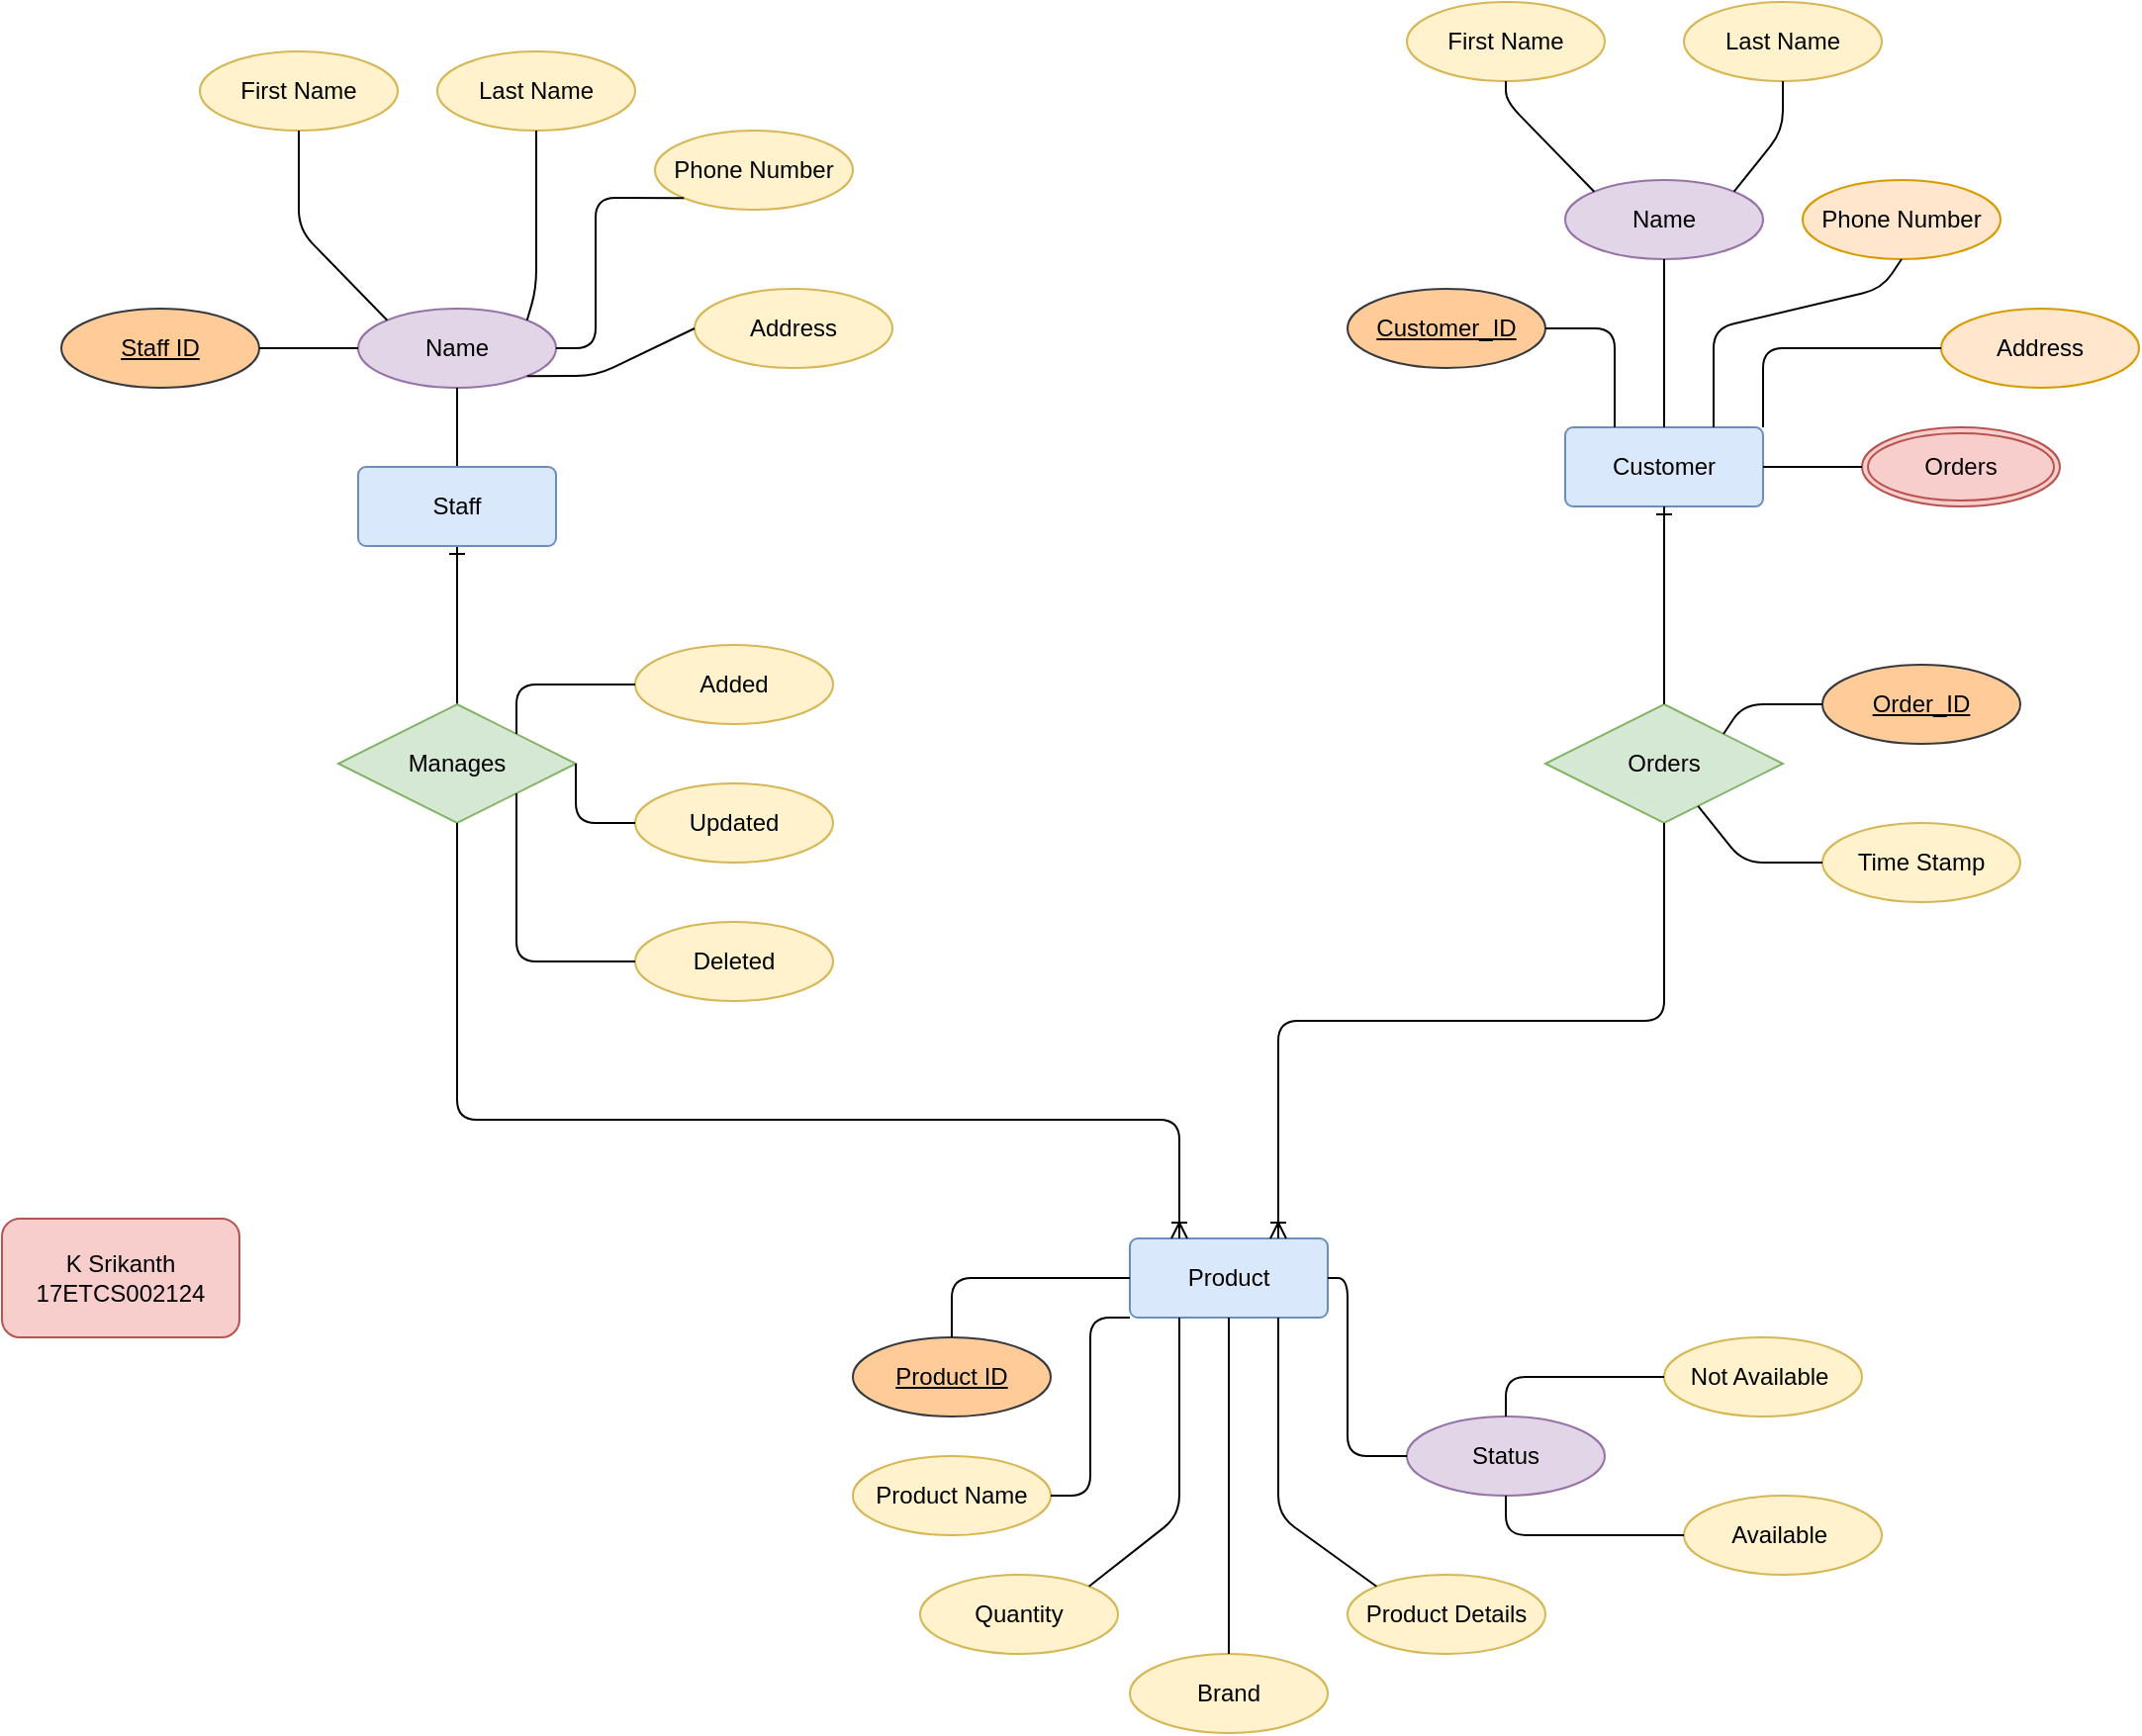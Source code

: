 <mxfile version="14.5.1" type="device" pages="6"><diagram id="FvN6tLcpidmkbnaZo_HM" name="ER Diagram"><mxGraphModel dx="1933" dy="822" grid="1" gridSize="10" guides="1" tooltips="1" connect="1" arrows="1" fold="1" page="1" pageScale="1" pageWidth="827" pageHeight="1169" math="0" shadow="0"><root><mxCell id="0"/><mxCell id="1" parent="0"/><mxCell id="ODTgDQFcS1iyjOgnTkCu-2" value="Name" style="ellipse;whiteSpace=wrap;html=1;align=center;fillColor=#e1d5e7;strokeColor=#9673a6;" parent="1" vertex="1"><mxGeometry x="80" y="260" width="100" height="40" as="geometry"/></mxCell><mxCell id="ODTgDQFcS1iyjOgnTkCu-4" value="Phone Number" style="ellipse;whiteSpace=wrap;html=1;align=center;fillColor=#fff2cc;strokeColor=#d6b656;" parent="1" vertex="1"><mxGeometry x="230" y="170" width="100" height="40" as="geometry"/></mxCell><mxCell id="ODTgDQFcS1iyjOgnTkCu-5" value="Address" style="ellipse;whiteSpace=wrap;html=1;align=center;fillColor=#fff2cc;strokeColor=#d6b656;" parent="1" vertex="1"><mxGeometry x="250" y="250" width="100" height="40" as="geometry"/></mxCell><mxCell id="ODTgDQFcS1iyjOgnTkCu-6" value="First Name" style="ellipse;whiteSpace=wrap;html=1;align=center;fillColor=#fff2cc;strokeColor=#d6b656;" parent="1" vertex="1"><mxGeometry y="130" width="100" height="40" as="geometry"/></mxCell><mxCell id="ODTgDQFcS1iyjOgnTkCu-7" value="Last Name" style="ellipse;whiteSpace=wrap;html=1;align=center;fillColor=#fff2cc;strokeColor=#d6b656;" parent="1" vertex="1"><mxGeometry x="120" y="130" width="100" height="40" as="geometry"/></mxCell><mxCell id="ODTgDQFcS1iyjOgnTkCu-13" value="" style="endArrow=none;html=1;entryX=0;entryY=1;entryDx=0;entryDy=0;exitX=1;exitY=0.5;exitDx=0;exitDy=0;" parent="1" source="ODTgDQFcS1iyjOgnTkCu-2" target="ODTgDQFcS1iyjOgnTkCu-4" edge="1"><mxGeometry width="50" height="50" relative="1" as="geometry"><mxPoint x="390" y="460" as="sourcePoint"/><mxPoint x="440" y="410" as="targetPoint"/><Array as="points"><mxPoint x="200" y="280"/><mxPoint x="200" y="204"/></Array></mxGeometry></mxCell><mxCell id="ODTgDQFcS1iyjOgnTkCu-14" value="" style="endArrow=none;html=1;entryX=0.5;entryY=1;entryDx=0;entryDy=0;exitX=1;exitY=0;exitDx=0;exitDy=0;" parent="1" source="ODTgDQFcS1iyjOgnTkCu-2" target="ODTgDQFcS1iyjOgnTkCu-7" edge="1"><mxGeometry width="50" height="50" relative="1" as="geometry"><mxPoint x="390" y="460" as="sourcePoint"/><mxPoint x="440" y="410" as="targetPoint"/><Array as="points"><mxPoint x="170" y="250"/></Array></mxGeometry></mxCell><mxCell id="ODTgDQFcS1iyjOgnTkCu-15" value="" style="endArrow=none;html=1;entryX=0.5;entryY=1;entryDx=0;entryDy=0;exitX=0;exitY=0;exitDx=0;exitDy=0;" parent="1" source="ODTgDQFcS1iyjOgnTkCu-2" target="ODTgDQFcS1iyjOgnTkCu-6" edge="1"><mxGeometry width="50" height="50" relative="1" as="geometry"><mxPoint x="390" y="460" as="sourcePoint"/><mxPoint x="440" y="410" as="targetPoint"/><Array as="points"><mxPoint x="50" y="220"/></Array></mxGeometry></mxCell><mxCell id="ODTgDQFcS1iyjOgnTkCu-16" value="" style="endArrow=none;html=1;exitX=1;exitY=1;exitDx=0;exitDy=0;entryX=0;entryY=0.5;entryDx=0;entryDy=0;" parent="1" source="ODTgDQFcS1iyjOgnTkCu-2" target="ODTgDQFcS1iyjOgnTkCu-5" edge="1"><mxGeometry width="50" height="50" relative="1" as="geometry"><mxPoint x="390" y="460" as="sourcePoint"/><mxPoint x="440" y="410" as="targetPoint"/><Array as="points"><mxPoint x="200" y="294"/></Array></mxGeometry></mxCell><mxCell id="axrkppqF6UjK9SLTSOoi-2" value="Staff ID" style="ellipse;whiteSpace=wrap;html=1;align=center;fontStyle=4;fillColor=#ffcc99;strokeColor=#36393d;" vertex="1" parent="1"><mxGeometry x="-70" y="260" width="100" height="40" as="geometry"/></mxCell><mxCell id="axrkppqF6UjK9SLTSOoi-3" value="" style="endArrow=none;html=1;exitX=1;exitY=0.5;exitDx=0;exitDy=0;entryX=0;entryY=0.5;entryDx=0;entryDy=0;" edge="1" parent="1" source="axrkppqF6UjK9SLTSOoi-2" target="ODTgDQFcS1iyjOgnTkCu-2"><mxGeometry width="50" height="50" relative="1" as="geometry"><mxPoint x="170" y="450" as="sourcePoint"/><mxPoint x="220" y="400" as="targetPoint"/></mxGeometry></mxCell><mxCell id="axrkppqF6UjK9SLTSOoi-4" value="" style="endArrow=none;html=1;entryX=0.5;entryY=1;entryDx=0;entryDy=0;" edge="1" parent="1" target="ODTgDQFcS1iyjOgnTkCu-2"><mxGeometry width="50" height="50" relative="1" as="geometry"><mxPoint x="130" y="340" as="sourcePoint"/><mxPoint x="220" y="400" as="targetPoint"/></mxGeometry></mxCell><mxCell id="axrkppqF6UjK9SLTSOoi-12" style="edgeStyle=orthogonalEdgeStyle;rounded=0;orthogonalLoop=1;jettySize=auto;html=1;exitX=0.5;exitY=0;exitDx=0;exitDy=0;endArrow=ERone;endFill=0;" edge="1" parent="1" source="axrkppqF6UjK9SLTSOoi-5"><mxGeometry relative="1" as="geometry"><mxPoint x="130" y="380" as="targetPoint"/></mxGeometry></mxCell><mxCell id="axrkppqF6UjK9SLTSOoi-5" value="Manages" style="shape=rhombus;perimeter=rhombusPerimeter;whiteSpace=wrap;html=1;align=center;fillColor=#d5e8d4;strokeColor=#82b366;" vertex="1" parent="1"><mxGeometry x="70" y="460" width="120" height="60" as="geometry"/></mxCell><mxCell id="axrkppqF6UjK9SLTSOoi-6" value="Added" style="ellipse;whiteSpace=wrap;html=1;align=center;fillColor=#fff2cc;strokeColor=#d6b656;" vertex="1" parent="1"><mxGeometry x="220" y="430" width="100" height="40" as="geometry"/></mxCell><mxCell id="axrkppqF6UjK9SLTSOoi-7" value="Updated" style="ellipse;whiteSpace=wrap;html=1;align=center;fillColor=#fff2cc;strokeColor=#d6b656;" vertex="1" parent="1"><mxGeometry x="220" y="500" width="100" height="40" as="geometry"/></mxCell><mxCell id="axrkppqF6UjK9SLTSOoi-8" value="Deleted" style="ellipse;whiteSpace=wrap;html=1;align=center;fillColor=#fff2cc;strokeColor=#d6b656;" vertex="1" parent="1"><mxGeometry x="220" y="570" width="100" height="40" as="geometry"/></mxCell><mxCell id="axrkppqF6UjK9SLTSOoi-9" value="" style="endArrow=none;html=1;exitX=1;exitY=0;exitDx=0;exitDy=0;entryX=0;entryY=0.5;entryDx=0;entryDy=0;" edge="1" parent="1" source="axrkppqF6UjK9SLTSOoi-5" target="axrkppqF6UjK9SLTSOoi-6"><mxGeometry width="50" height="50" relative="1" as="geometry"><mxPoint x="250" y="450" as="sourcePoint"/><mxPoint x="300" y="400" as="targetPoint"/><Array as="points"><mxPoint x="160" y="450"/></Array></mxGeometry></mxCell><mxCell id="axrkppqF6UjK9SLTSOoi-10" value="" style="endArrow=none;html=1;exitX=1;exitY=0.5;exitDx=0;exitDy=0;entryX=0;entryY=0.5;entryDx=0;entryDy=0;" edge="1" parent="1" source="axrkppqF6UjK9SLTSOoi-5" target="axrkppqF6UjK9SLTSOoi-7"><mxGeometry width="50" height="50" relative="1" as="geometry"><mxPoint x="250" y="450" as="sourcePoint"/><mxPoint x="300" y="400" as="targetPoint"/><Array as="points"><mxPoint x="190" y="520"/></Array></mxGeometry></mxCell><mxCell id="axrkppqF6UjK9SLTSOoi-11" value="" style="endArrow=none;html=1;exitX=1;exitY=1;exitDx=0;exitDy=0;entryX=0;entryY=0.5;entryDx=0;entryDy=0;" edge="1" parent="1" source="axrkppqF6UjK9SLTSOoi-5" target="axrkppqF6UjK9SLTSOoi-8"><mxGeometry width="50" height="50" relative="1" as="geometry"><mxPoint x="250" y="450" as="sourcePoint"/><mxPoint x="300" y="400" as="targetPoint"/><Array as="points"><mxPoint x="160" y="590"/></Array></mxGeometry></mxCell><mxCell id="axrkppqF6UjK9SLTSOoi-13" value="Staff" style="rounded=1;arcSize=10;whiteSpace=wrap;html=1;align=center;fillColor=#dae8fc;strokeColor=#6c8ebf;" vertex="1" parent="1"><mxGeometry x="80" y="340" width="100" height="40" as="geometry"/></mxCell><mxCell id="axrkppqF6UjK9SLTSOoi-14" value="Product" style="rounded=1;arcSize=10;whiteSpace=wrap;html=1;align=center;fillColor=#dae8fc;strokeColor=#6c8ebf;" vertex="1" parent="1"><mxGeometry x="470" y="730" width="100" height="40" as="geometry"/></mxCell><mxCell id="axrkppqF6UjK9SLTSOoi-15" value="Product ID" style="ellipse;whiteSpace=wrap;html=1;align=center;fontStyle=4;fillColor=#ffcc99;strokeColor=#36393d;" vertex="1" parent="1"><mxGeometry x="330" y="780" width="100" height="40" as="geometry"/></mxCell><mxCell id="axrkppqF6UjK9SLTSOoi-16" value="Product Name" style="ellipse;whiteSpace=wrap;html=1;align=center;fillColor=#fff2cc;strokeColor=#d6b656;" vertex="1" parent="1"><mxGeometry x="330" y="840" width="100" height="40" as="geometry"/></mxCell><mxCell id="axrkppqF6UjK9SLTSOoi-17" value="Quantity" style="ellipse;whiteSpace=wrap;html=1;align=center;fillColor=#fff2cc;strokeColor=#d6b656;" vertex="1" parent="1"><mxGeometry x="364" y="900" width="100" height="40" as="geometry"/></mxCell><mxCell id="axrkppqF6UjK9SLTSOoi-18" value="Brand" style="ellipse;whiteSpace=wrap;html=1;align=center;fillColor=#fff2cc;strokeColor=#d6b656;" vertex="1" parent="1"><mxGeometry x="470" y="940" width="100" height="40" as="geometry"/></mxCell><mxCell id="axrkppqF6UjK9SLTSOoi-19" value="Product Details" style="ellipse;whiteSpace=wrap;html=1;align=center;fillColor=#fff2cc;strokeColor=#d6b656;" vertex="1" parent="1"><mxGeometry x="580" y="900" width="100" height="40" as="geometry"/></mxCell><mxCell id="axrkppqF6UjK9SLTSOoi-20" value="Status" style="ellipse;whiteSpace=wrap;html=1;align=center;fillColor=#e1d5e7;strokeColor=#9673a6;" vertex="1" parent="1"><mxGeometry x="610" y="820" width="100" height="40" as="geometry"/></mxCell><mxCell id="axrkppqF6UjK9SLTSOoi-21" value="Not Available&amp;nbsp;" style="ellipse;whiteSpace=wrap;html=1;align=center;fillColor=#fff2cc;strokeColor=#d6b656;" vertex="1" parent="1"><mxGeometry x="740" y="780" width="100" height="40" as="geometry"/></mxCell><mxCell id="axrkppqF6UjK9SLTSOoi-22" value="Available&amp;nbsp;" style="ellipse;whiteSpace=wrap;html=1;align=center;fillColor=#fff2cc;strokeColor=#d6b656;" vertex="1" parent="1"><mxGeometry x="750" y="860" width="100" height="40" as="geometry"/></mxCell><mxCell id="axrkppqF6UjK9SLTSOoi-23" value="" style="endArrow=none;html=1;entryX=0;entryY=0.5;entryDx=0;entryDy=0;exitX=0.5;exitY=0;exitDx=0;exitDy=0;" edge="1" parent="1" source="axrkppqF6UjK9SLTSOoi-15" target="axrkppqF6UjK9SLTSOoi-14"><mxGeometry width="50" height="50" relative="1" as="geometry"><mxPoint x="560" y="980" as="sourcePoint"/><mxPoint x="610" y="930" as="targetPoint"/><Array as="points"><mxPoint x="380" y="750"/></Array></mxGeometry></mxCell><mxCell id="axrkppqF6UjK9SLTSOoi-24" value="" style="endArrow=none;html=1;entryX=0;entryY=1;entryDx=0;entryDy=0;exitX=1;exitY=0.5;exitDx=0;exitDy=0;" edge="1" parent="1" source="axrkppqF6UjK9SLTSOoi-16" target="axrkppqF6UjK9SLTSOoi-14"><mxGeometry width="50" height="50" relative="1" as="geometry"><mxPoint x="470" y="850" as="sourcePoint"/><mxPoint x="520" y="790" as="targetPoint"/><Array as="points"><mxPoint x="450" y="860"/><mxPoint x="450" y="770"/></Array></mxGeometry></mxCell><mxCell id="axrkppqF6UjK9SLTSOoi-25" value="" style="endArrow=none;html=1;entryX=0.25;entryY=1;entryDx=0;entryDy=0;exitX=1;exitY=0;exitDx=0;exitDy=0;" edge="1" parent="1" source="axrkppqF6UjK9SLTSOoi-17" target="axrkppqF6UjK9SLTSOoi-14"><mxGeometry width="50" height="50" relative="1" as="geometry"><mxPoint x="560" y="980" as="sourcePoint"/><mxPoint x="500" y="790" as="targetPoint"/><Array as="points"><mxPoint x="495" y="870"/></Array></mxGeometry></mxCell><mxCell id="axrkppqF6UjK9SLTSOoi-26" value="" style="endArrow=none;html=1;entryX=0.5;entryY=1;entryDx=0;entryDy=0;" edge="1" parent="1" source="axrkppqF6UjK9SLTSOoi-18" target="axrkppqF6UjK9SLTSOoi-14"><mxGeometry width="50" height="50" relative="1" as="geometry"><mxPoint x="560" y="980" as="sourcePoint"/><mxPoint x="610" y="930" as="targetPoint"/></mxGeometry></mxCell><mxCell id="axrkppqF6UjK9SLTSOoi-27" value="" style="endArrow=none;html=1;exitX=0.75;exitY=1;exitDx=0;exitDy=0;entryX=0;entryY=0;entryDx=0;entryDy=0;" edge="1" parent="1" source="axrkppqF6UjK9SLTSOoi-14" target="axrkppqF6UjK9SLTSOoi-19"><mxGeometry width="50" height="50" relative="1" as="geometry"><mxPoint x="560" y="980" as="sourcePoint"/><mxPoint x="610" y="930" as="targetPoint"/><Array as="points"><mxPoint x="545" y="870"/></Array></mxGeometry></mxCell><mxCell id="axrkppqF6UjK9SLTSOoi-28" value="" style="endArrow=none;html=1;entryX=1;entryY=0.5;entryDx=0;entryDy=0;exitX=0;exitY=0.5;exitDx=0;exitDy=0;" edge="1" parent="1" source="axrkppqF6UjK9SLTSOoi-20" target="axrkppqF6UjK9SLTSOoi-14"><mxGeometry width="50" height="50" relative="1" as="geometry"><mxPoint x="560" y="980" as="sourcePoint"/><mxPoint x="600" y="850" as="targetPoint"/><Array as="points"><mxPoint x="580" y="840"/><mxPoint x="580" y="750"/></Array></mxGeometry></mxCell><mxCell id="axrkppqF6UjK9SLTSOoi-29" value="" style="endArrow=none;html=1;entryX=0;entryY=0.5;entryDx=0;entryDy=0;exitX=0.5;exitY=0;exitDx=0;exitDy=0;" edge="1" parent="1" source="axrkppqF6UjK9SLTSOoi-20" target="axrkppqF6UjK9SLTSOoi-21"><mxGeometry width="50" height="50" relative="1" as="geometry"><mxPoint x="560" y="980" as="sourcePoint"/><mxPoint x="610" y="930" as="targetPoint"/><Array as="points"><mxPoint x="660" y="800"/></Array></mxGeometry></mxCell><mxCell id="axrkppqF6UjK9SLTSOoi-30" value="Customer" style="rounded=1;arcSize=10;whiteSpace=wrap;html=1;align=center;fillColor=#dae8fc;strokeColor=#6c8ebf;" vertex="1" parent="1"><mxGeometry x="690" y="320" width="100" height="40" as="geometry"/></mxCell><mxCell id="axrkppqF6UjK9SLTSOoi-33" value="Customer_ID" style="ellipse;whiteSpace=wrap;html=1;align=center;fontStyle=4;fillColor=#ffcc99;strokeColor=#36393d;" vertex="1" parent="1"><mxGeometry x="580" y="250" width="100" height="40" as="geometry"/></mxCell><mxCell id="axrkppqF6UjK9SLTSOoi-36" value="Name" style="ellipse;whiteSpace=wrap;html=1;align=center;fillColor=#e1d5e7;strokeColor=#9673a6;" vertex="1" parent="1"><mxGeometry x="690" y="195" width="100" height="40" as="geometry"/></mxCell><mxCell id="axrkppqF6UjK9SLTSOoi-37" value="First Name" style="ellipse;whiteSpace=wrap;html=1;align=center;fillColor=#fff2cc;strokeColor=#d6b656;" vertex="1" parent="1"><mxGeometry x="610" y="105" width="100" height="40" as="geometry"/></mxCell><mxCell id="axrkppqF6UjK9SLTSOoi-38" value="Last Name" style="ellipse;whiteSpace=wrap;html=1;align=center;fillColor=#fff2cc;strokeColor=#d6b656;" vertex="1" parent="1"><mxGeometry x="750" y="105" width="100" height="40" as="geometry"/></mxCell><mxCell id="axrkppqF6UjK9SLTSOoi-39" value="" style="endArrow=none;html=1;entryX=0.5;entryY=1;entryDx=0;entryDy=0;exitX=1;exitY=0;exitDx=0;exitDy=0;" edge="1" parent="1" source="axrkppqF6UjK9SLTSOoi-36" target="axrkppqF6UjK9SLTSOoi-38"><mxGeometry width="50" height="50" relative="1" as="geometry"><mxPoint x="1000" y="395" as="sourcePoint"/><mxPoint x="1050" y="345" as="targetPoint"/><Array as="points"><mxPoint x="800" y="170"/></Array></mxGeometry></mxCell><mxCell id="axrkppqF6UjK9SLTSOoi-40" value="" style="endArrow=none;html=1;entryX=0.5;entryY=1;entryDx=0;entryDy=0;exitX=0;exitY=0;exitDx=0;exitDy=0;" edge="1" parent="1" source="axrkppqF6UjK9SLTSOoi-36" target="axrkppqF6UjK9SLTSOoi-37"><mxGeometry width="50" height="50" relative="1" as="geometry"><mxPoint x="1000" y="395" as="sourcePoint"/><mxPoint x="1050" y="345" as="targetPoint"/><Array as="points"><mxPoint x="660" y="155"/></Array></mxGeometry></mxCell><mxCell id="axrkppqF6UjK9SLTSOoi-41" value="" style="endArrow=none;html=1;entryX=0.5;entryY=1;entryDx=0;entryDy=0;" edge="1" parent="1" source="axrkppqF6UjK9SLTSOoi-30" target="axrkppqF6UjK9SLTSOoi-36"><mxGeometry width="50" height="50" relative="1" as="geometry"><mxPoint x="480" y="320" as="sourcePoint"/><mxPoint x="530" y="270" as="targetPoint"/></mxGeometry></mxCell><mxCell id="axrkppqF6UjK9SLTSOoi-42" value="" style="endArrow=none;html=1;entryX=1;entryY=0.5;entryDx=0;entryDy=0;exitX=0.25;exitY=0;exitDx=0;exitDy=0;" edge="1" parent="1" source="axrkppqF6UjK9SLTSOoi-30" target="axrkppqF6UjK9SLTSOoi-33"><mxGeometry width="50" height="50" relative="1" as="geometry"><mxPoint x="480" y="320" as="sourcePoint"/><mxPoint x="530" y="270" as="targetPoint"/><Array as="points"><mxPoint x="715" y="270"/></Array></mxGeometry></mxCell><mxCell id="axrkppqF6UjK9SLTSOoi-43" value="Phone Number" style="ellipse;whiteSpace=wrap;html=1;align=center;fillColor=#ffe6cc;strokeColor=#d79b00;" vertex="1" parent="1"><mxGeometry x="810" y="195" width="100" height="40" as="geometry"/></mxCell><mxCell id="axrkppqF6UjK9SLTSOoi-44" value="Address" style="ellipse;whiteSpace=wrap;html=1;align=center;fillColor=#ffe6cc;strokeColor=#d79b00;" vertex="1" parent="1"><mxGeometry x="880" y="260" width="100" height="40" as="geometry"/></mxCell><mxCell id="axrkppqF6UjK9SLTSOoi-46" value="Orders" style="ellipse;shape=doubleEllipse;margin=3;whiteSpace=wrap;html=1;align=center;fillColor=#f8cecc;strokeColor=#b85450;" vertex="1" parent="1"><mxGeometry x="840" y="320" width="100" height="40" as="geometry"/></mxCell><mxCell id="axrkppqF6UjK9SLTSOoi-47" value="" style="endArrow=none;html=1;entryX=0.5;entryY=1;entryDx=0;entryDy=0;exitX=0.75;exitY=0;exitDx=0;exitDy=0;" edge="1" parent="1" source="axrkppqF6UjK9SLTSOoi-30" target="axrkppqF6UjK9SLTSOoi-43"><mxGeometry width="50" height="50" relative="1" as="geometry"><mxPoint x="480" y="320" as="sourcePoint"/><mxPoint x="530" y="270" as="targetPoint"/><Array as="points"><mxPoint x="765" y="270"/><mxPoint x="850" y="250"/></Array></mxGeometry></mxCell><mxCell id="axrkppqF6UjK9SLTSOoi-48" value="" style="endArrow=none;html=1;entryX=0;entryY=0.5;entryDx=0;entryDy=0;exitX=1;exitY=0;exitDx=0;exitDy=0;" edge="1" parent="1" source="axrkppqF6UjK9SLTSOoi-30" target="axrkppqF6UjK9SLTSOoi-44"><mxGeometry width="50" height="50" relative="1" as="geometry"><mxPoint x="480" y="320" as="sourcePoint"/><mxPoint x="530" y="270" as="targetPoint"/><Array as="points"><mxPoint x="790" y="280"/></Array></mxGeometry></mxCell><mxCell id="axrkppqF6UjK9SLTSOoi-49" value="" style="endArrow=none;html=1;entryX=0;entryY=0.5;entryDx=0;entryDy=0;exitX=1;exitY=0.5;exitDx=0;exitDy=0;" edge="1" parent="1" source="axrkppqF6UjK9SLTSOoi-30" target="axrkppqF6UjK9SLTSOoi-46"><mxGeometry width="50" height="50" relative="1" as="geometry"><mxPoint x="800" y="340" as="sourcePoint"/><mxPoint x="530" y="270" as="targetPoint"/></mxGeometry></mxCell><mxCell id="axrkppqF6UjK9SLTSOoi-50" value="Orders" style="shape=rhombus;perimeter=rhombusPerimeter;whiteSpace=wrap;html=1;align=center;fillColor=#d5e8d4;strokeColor=#82b366;" vertex="1" parent="1"><mxGeometry x="680" y="460" width="120" height="60" as="geometry"/></mxCell><mxCell id="axrkppqF6UjK9SLTSOoi-51" value="Order_ID" style="ellipse;whiteSpace=wrap;html=1;align=center;fontStyle=4;fillColor=#ffcc99;strokeColor=#36393d;" vertex="1" parent="1"><mxGeometry x="820" y="440" width="100" height="40" as="geometry"/></mxCell><mxCell id="axrkppqF6UjK9SLTSOoi-52" value="Time Stamp" style="ellipse;whiteSpace=wrap;html=1;align=center;fillColor=#fff2cc;strokeColor=#d6b656;" vertex="1" parent="1"><mxGeometry x="820" y="520" width="100" height="40" as="geometry"/></mxCell><mxCell id="axrkppqF6UjK9SLTSOoi-57" value="" style="endArrow=none;html=1;entryX=0;entryY=0.5;entryDx=0;entryDy=0;exitX=1;exitY=0;exitDx=0;exitDy=0;" edge="1" parent="1" source="axrkppqF6UjK9SLTSOoi-50" target="axrkppqF6UjK9SLTSOoi-51"><mxGeometry width="50" height="50" relative="1" as="geometry"><mxPoint x="480" y="540" as="sourcePoint"/><mxPoint x="530" y="490" as="targetPoint"/><Array as="points"><mxPoint x="780" y="460"/></Array></mxGeometry></mxCell><mxCell id="axrkppqF6UjK9SLTSOoi-58" value="" style="endArrow=none;html=1;entryX=0;entryY=0.5;entryDx=0;entryDy=0;" edge="1" parent="1" source="axrkppqF6UjK9SLTSOoi-50" target="axrkppqF6UjK9SLTSOoi-52"><mxGeometry width="50" height="50" relative="1" as="geometry"><mxPoint x="480" y="540" as="sourcePoint"/><mxPoint x="530" y="490" as="targetPoint"/><Array as="points"><mxPoint x="780" y="540"/></Array></mxGeometry></mxCell><mxCell id="axrkppqF6UjK9SLTSOoi-59" value="" style="endArrow=ERone;html=1;entryX=0.5;entryY=1;entryDx=0;entryDy=0;endFill=0;" edge="1" parent="1" source="axrkppqF6UjK9SLTSOoi-50" target="axrkppqF6UjK9SLTSOoi-30"><mxGeometry width="50" height="50" relative="1" as="geometry"><mxPoint x="480" y="540" as="sourcePoint"/><mxPoint x="530" y="490" as="targetPoint"/></mxGeometry></mxCell><mxCell id="axrkppqF6UjK9SLTSOoi-60" value="" style="endArrow=none;html=1;entryX=0.5;entryY=1;entryDx=0;entryDy=0;exitX=0.75;exitY=0;exitDx=0;exitDy=0;startArrow=ERoneToMany;startFill=0;" edge="1" parent="1" source="axrkppqF6UjK9SLTSOoi-14" target="axrkppqF6UjK9SLTSOoi-50"><mxGeometry width="50" height="50" relative="1" as="geometry"><mxPoint x="480" y="540" as="sourcePoint"/><mxPoint x="530" y="490" as="targetPoint"/><Array as="points"><mxPoint x="545" y="620"/><mxPoint x="740" y="620"/></Array></mxGeometry></mxCell><mxCell id="axrkppqF6UjK9SLTSOoi-61" value="" style="endArrow=none;html=1;entryX=0.5;entryY=1;entryDx=0;entryDy=0;exitX=0.25;exitY=0;exitDx=0;exitDy=0;startArrow=ERoneToMany;startFill=0;" edge="1" parent="1" source="axrkppqF6UjK9SLTSOoi-14" target="axrkppqF6UjK9SLTSOoi-5"><mxGeometry width="50" height="50" relative="1" as="geometry"><mxPoint x="480" y="540" as="sourcePoint"/><mxPoint x="530" y="490" as="targetPoint"/><Array as="points"><mxPoint x="495" y="670"/><mxPoint x="130" y="670"/></Array></mxGeometry></mxCell><mxCell id="axrkppqF6UjK9SLTSOoi-63" value="K Srikanth&lt;br&gt;17ETCS002124" style="rounded=1;whiteSpace=wrap;html=1;fillColor=#f8cecc;strokeColor=#b85450;" vertex="1" parent="1"><mxGeometry x="-100" y="720" width="120" height="60" as="geometry"/></mxCell><mxCell id="axrkppqF6UjK9SLTSOoi-64" value="" style="endArrow=none;html=1;entryX=0.5;entryY=1;entryDx=0;entryDy=0;exitX=0;exitY=0.5;exitDx=0;exitDy=0;" edge="1" parent="1" source="axrkppqF6UjK9SLTSOoi-22" target="axrkppqF6UjK9SLTSOoi-20"><mxGeometry width="50" height="50" relative="1" as="geometry"><mxPoint x="460" y="710" as="sourcePoint"/><mxPoint x="510" y="660" as="targetPoint"/><Array as="points"><mxPoint x="660" y="880"/></Array></mxGeometry></mxCell></root></mxGraphModel></diagram><diagram id="eOpwIZcw4IlPheOHiBw2" name="Relational Schema"><mxGraphModel dx="1933" dy="822" grid="1" gridSize="10" guides="1" tooltips="1" connect="1" arrows="1" fold="1" page="1" pageScale="1" pageWidth="827" pageHeight="1169" math="0" shadow="0"><root><mxCell id="OfGWjWaIPWeBkZMOJsWg-0"/><mxCell id="OfGWjWaIPWeBkZMOJsWg-1" parent="OfGWjWaIPWeBkZMOJsWg-0"/><mxCell id="OfGWjWaIPWeBkZMOJsWg-2" value="Table" style="shape=table;startSize=30;container=1;collapsible=1;childLayout=tableLayout;fixedRows=1;rowLines=0;fontStyle=1;align=center;resizeLast=1;" vertex="1" parent="OfGWjWaIPWeBkZMOJsWg-1"><mxGeometry x="50" y="50" width="180" height="190" as="geometry"/></mxCell><mxCell id="OfGWjWaIPWeBkZMOJsWg-3" value="" style="shape=partialRectangle;collapsible=0;dropTarget=0;pointerEvents=0;fillColor=none;top=0;left=0;bottom=1;right=0;points=[[0,0.5],[1,0.5]];portConstraint=eastwest;" vertex="1" parent="OfGWjWaIPWeBkZMOJsWg-2"><mxGeometry y="30" width="180" height="30" as="geometry"/></mxCell><mxCell id="OfGWjWaIPWeBkZMOJsWg-4" value="PK" style="shape=partialRectangle;connectable=0;fillColor=none;top=0;left=0;bottom=0;right=0;fontStyle=1;overflow=hidden;" vertex="1" parent="OfGWjWaIPWeBkZMOJsWg-3"><mxGeometry width="30" height="30" as="geometry"/></mxCell><mxCell id="OfGWjWaIPWeBkZMOJsWg-5" value="Customer_ID" style="shape=partialRectangle;connectable=0;fillColor=none;top=0;left=0;bottom=0;right=0;align=left;spacingLeft=6;fontStyle=5;overflow=hidden;" vertex="1" parent="OfGWjWaIPWeBkZMOJsWg-3"><mxGeometry x="30" width="150" height="30" as="geometry"/></mxCell><mxCell id="OfGWjWaIPWeBkZMOJsWg-6" value="" style="shape=partialRectangle;collapsible=0;dropTarget=0;pointerEvents=0;fillColor=none;top=0;left=0;bottom=0;right=0;points=[[0,0.5],[1,0.5]];portConstraint=eastwest;" vertex="1" parent="OfGWjWaIPWeBkZMOJsWg-2"><mxGeometry y="60" width="180" height="30" as="geometry"/></mxCell><mxCell id="OfGWjWaIPWeBkZMOJsWg-7" value="" style="shape=partialRectangle;connectable=0;fillColor=none;top=0;left=0;bottom=0;right=0;editable=1;overflow=hidden;" vertex="1" parent="OfGWjWaIPWeBkZMOJsWg-6"><mxGeometry width="30" height="30" as="geometry"/></mxCell><mxCell id="OfGWjWaIPWeBkZMOJsWg-8" value="First Name" style="shape=partialRectangle;connectable=0;fillColor=none;top=0;left=0;bottom=0;right=0;align=left;spacingLeft=6;overflow=hidden;" vertex="1" parent="OfGWjWaIPWeBkZMOJsWg-6"><mxGeometry x="30" width="150" height="30" as="geometry"/></mxCell><mxCell id="OfGWjWaIPWeBkZMOJsWg-9" value="" style="shape=partialRectangle;collapsible=0;dropTarget=0;pointerEvents=0;fillColor=none;top=0;left=0;bottom=0;right=0;points=[[0,0.5],[1,0.5]];portConstraint=eastwest;" vertex="1" parent="OfGWjWaIPWeBkZMOJsWg-2"><mxGeometry y="90" width="180" height="30" as="geometry"/></mxCell><mxCell id="OfGWjWaIPWeBkZMOJsWg-10" value="" style="shape=partialRectangle;connectable=0;fillColor=none;top=0;left=0;bottom=0;right=0;editable=1;overflow=hidden;" vertex="1" parent="OfGWjWaIPWeBkZMOJsWg-9"><mxGeometry width="30" height="30" as="geometry"/></mxCell><mxCell id="OfGWjWaIPWeBkZMOJsWg-11" value="Last Name" style="shape=partialRectangle;connectable=0;fillColor=none;top=0;left=0;bottom=0;right=0;align=left;spacingLeft=6;overflow=hidden;" vertex="1" parent="OfGWjWaIPWeBkZMOJsWg-9"><mxGeometry x="30" width="150" height="30" as="geometry"/></mxCell><mxCell id="OfGWjWaIPWeBkZMOJsWg-12" value="" style="shape=partialRectangle;collapsible=0;dropTarget=0;pointerEvents=0;fillColor=none;top=0;left=0;bottom=0;right=0;points=[[0,0.5],[1,0.5]];portConstraint=eastwest;" vertex="1" parent="OfGWjWaIPWeBkZMOJsWg-2"><mxGeometry y="120" width="180" height="30" as="geometry"/></mxCell><mxCell id="OfGWjWaIPWeBkZMOJsWg-13" value="" style="shape=partialRectangle;connectable=0;fillColor=none;top=0;left=0;bottom=0;right=0;editable=1;overflow=hidden;" vertex="1" parent="OfGWjWaIPWeBkZMOJsWg-12"><mxGeometry width="30" height="30" as="geometry"/></mxCell><mxCell id="OfGWjWaIPWeBkZMOJsWg-14" value="Phone Number" style="shape=partialRectangle;connectable=0;fillColor=none;top=0;left=0;bottom=0;right=0;align=left;spacingLeft=6;overflow=hidden;" vertex="1" parent="OfGWjWaIPWeBkZMOJsWg-12"><mxGeometry x="30" width="150" height="30" as="geometry"/></mxCell><mxCell id="A-Mh2B8m-c4dfqawaEHt-0" value="" style="shape=partialRectangle;collapsible=0;dropTarget=0;pointerEvents=0;fillColor=none;top=0;left=0;bottom=0;right=0;points=[[0,0.5],[1,0.5]];portConstraint=eastwest;" vertex="1" parent="OfGWjWaIPWeBkZMOJsWg-2"><mxGeometry y="150" width="180" height="30" as="geometry"/></mxCell><mxCell id="A-Mh2B8m-c4dfqawaEHt-1" value="" style="shape=partialRectangle;connectable=0;fillColor=none;top=0;left=0;bottom=0;right=0;editable=1;overflow=hidden;" vertex="1" parent="A-Mh2B8m-c4dfqawaEHt-0"><mxGeometry width="30" height="30" as="geometry"/></mxCell><mxCell id="A-Mh2B8m-c4dfqawaEHt-2" value="Address" style="shape=partialRectangle;connectable=0;fillColor=none;top=0;left=0;bottom=0;right=0;align=left;spacingLeft=6;overflow=hidden;" vertex="1" parent="A-Mh2B8m-c4dfqawaEHt-0"><mxGeometry x="30" width="150" height="30" as="geometry"/></mxCell><mxCell id="OfGWjWaIPWeBkZMOJsWg-15" value="Customer Order" style="shape=table;startSize=30;container=1;collapsible=1;childLayout=tableLayout;fixedRows=1;rowLines=0;fontStyle=1;align=center;resizeLast=1;" vertex="1" parent="OfGWjWaIPWeBkZMOJsWg-1"><mxGeometry x="50" y="270" width="180" height="160" as="geometry"/></mxCell><mxCell id="OfGWjWaIPWeBkZMOJsWg-16" value="" style="shape=partialRectangle;collapsible=0;dropTarget=0;pointerEvents=0;fillColor=none;top=0;left=0;bottom=1;right=0;points=[[0,0.5],[1,0.5]];portConstraint=eastwest;" vertex="1" parent="OfGWjWaIPWeBkZMOJsWg-15"><mxGeometry y="30" width="180" height="30" as="geometry"/></mxCell><mxCell id="OfGWjWaIPWeBkZMOJsWg-17" value="PK" style="shape=partialRectangle;connectable=0;fillColor=none;top=0;left=0;bottom=0;right=0;fontStyle=1;overflow=hidden;" vertex="1" parent="OfGWjWaIPWeBkZMOJsWg-16"><mxGeometry width="30" height="30" as="geometry"/></mxCell><mxCell id="OfGWjWaIPWeBkZMOJsWg-18" value="Customer_ID" style="shape=partialRectangle;connectable=0;fillColor=none;top=0;left=0;bottom=0;right=0;align=left;spacingLeft=6;fontStyle=5;overflow=hidden;" vertex="1" parent="OfGWjWaIPWeBkZMOJsWg-16"><mxGeometry x="30" width="150" height="30" as="geometry"/></mxCell><mxCell id="OfGWjWaIPWeBkZMOJsWg-19" value="" style="shape=partialRectangle;collapsible=0;dropTarget=0;pointerEvents=0;fillColor=none;top=0;left=0;bottom=0;right=0;points=[[0,0.5],[1,0.5]];portConstraint=eastwest;" vertex="1" parent="OfGWjWaIPWeBkZMOJsWg-15"><mxGeometry y="60" width="180" height="30" as="geometry"/></mxCell><mxCell id="OfGWjWaIPWeBkZMOJsWg-20" value="" style="shape=partialRectangle;connectable=0;fillColor=none;top=0;left=0;bottom=0;right=0;editable=1;overflow=hidden;" vertex="1" parent="OfGWjWaIPWeBkZMOJsWg-19"><mxGeometry width="30" height="30" as="geometry"/></mxCell><mxCell id="OfGWjWaIPWeBkZMOJsWg-21" value="Order ID" style="shape=partialRectangle;connectable=0;fillColor=none;top=0;left=0;bottom=0;right=0;align=left;spacingLeft=6;overflow=hidden;" vertex="1" parent="OfGWjWaIPWeBkZMOJsWg-19"><mxGeometry x="30" width="150" height="30" as="geometry"/></mxCell><mxCell id="OfGWjWaIPWeBkZMOJsWg-22" value="" style="shape=partialRectangle;collapsible=0;dropTarget=0;pointerEvents=0;fillColor=none;top=0;left=0;bottom=0;right=0;points=[[0,0.5],[1,0.5]];portConstraint=eastwest;" vertex="1" parent="OfGWjWaIPWeBkZMOJsWg-15"><mxGeometry y="90" width="180" height="30" as="geometry"/></mxCell><mxCell id="OfGWjWaIPWeBkZMOJsWg-23" value="" style="shape=partialRectangle;connectable=0;fillColor=none;top=0;left=0;bottom=0;right=0;editable=1;overflow=hidden;" vertex="1" parent="OfGWjWaIPWeBkZMOJsWg-22"><mxGeometry width="30" height="30" as="geometry"/></mxCell><mxCell id="OfGWjWaIPWeBkZMOJsWg-24" value="Product Name" style="shape=partialRectangle;connectable=0;fillColor=none;top=0;left=0;bottom=0;right=0;align=left;spacingLeft=6;overflow=hidden;" vertex="1" parent="OfGWjWaIPWeBkZMOJsWg-22"><mxGeometry x="30" width="150" height="30" as="geometry"/></mxCell><mxCell id="OfGWjWaIPWeBkZMOJsWg-25" value="" style="shape=partialRectangle;collapsible=0;dropTarget=0;pointerEvents=0;fillColor=none;top=0;left=0;bottom=0;right=0;points=[[0,0.5],[1,0.5]];portConstraint=eastwest;" vertex="1" parent="OfGWjWaIPWeBkZMOJsWg-15"><mxGeometry y="120" width="180" height="30" as="geometry"/></mxCell><mxCell id="OfGWjWaIPWeBkZMOJsWg-26" value="" style="shape=partialRectangle;connectable=0;fillColor=none;top=0;left=0;bottom=0;right=0;editable=1;overflow=hidden;" vertex="1" parent="OfGWjWaIPWeBkZMOJsWg-25"><mxGeometry width="30" height="30" as="geometry"/></mxCell><mxCell id="OfGWjWaIPWeBkZMOJsWg-27" value="Purchased Date" style="shape=partialRectangle;connectable=0;fillColor=none;top=0;left=0;bottom=0;right=0;align=left;spacingLeft=6;overflow=hidden;" vertex="1" parent="OfGWjWaIPWeBkZMOJsWg-25"><mxGeometry x="30" width="150" height="30" as="geometry"/></mxCell><mxCell id="OfGWjWaIPWeBkZMOJsWg-28" value="Table" style="shape=table;startSize=30;container=1;collapsible=1;childLayout=tableLayout;fixedRows=1;rowLines=0;fontStyle=1;align=center;resizeLast=1;" vertex="1" parent="OfGWjWaIPWeBkZMOJsWg-1"><mxGeometry x="350" y="50" width="180" height="250" as="geometry"/></mxCell><mxCell id="OfGWjWaIPWeBkZMOJsWg-29" value="" style="shape=partialRectangle;collapsible=0;dropTarget=0;pointerEvents=0;fillColor=none;top=0;left=0;bottom=1;right=0;points=[[0,0.5],[1,0.5]];portConstraint=eastwest;" vertex="1" parent="OfGWjWaIPWeBkZMOJsWg-28"><mxGeometry y="30" width="180" height="30" as="geometry"/></mxCell><mxCell id="OfGWjWaIPWeBkZMOJsWg-30" value="PK" style="shape=partialRectangle;connectable=0;fillColor=none;top=0;left=0;bottom=0;right=0;fontStyle=1;overflow=hidden;" vertex="1" parent="OfGWjWaIPWeBkZMOJsWg-29"><mxGeometry width="30" height="30" as="geometry"/></mxCell><mxCell id="OfGWjWaIPWeBkZMOJsWg-31" value="Product ID" style="shape=partialRectangle;connectable=0;fillColor=none;top=0;left=0;bottom=0;right=0;align=left;spacingLeft=6;fontStyle=5;overflow=hidden;" vertex="1" parent="OfGWjWaIPWeBkZMOJsWg-29"><mxGeometry x="30" width="150" height="30" as="geometry"/></mxCell><mxCell id="OfGWjWaIPWeBkZMOJsWg-32" value="" style="shape=partialRectangle;collapsible=0;dropTarget=0;pointerEvents=0;fillColor=none;top=0;left=0;bottom=0;right=0;points=[[0,0.5],[1,0.5]];portConstraint=eastwest;" vertex="1" parent="OfGWjWaIPWeBkZMOJsWg-28"><mxGeometry y="60" width="180" height="30" as="geometry"/></mxCell><mxCell id="OfGWjWaIPWeBkZMOJsWg-33" value="" style="shape=partialRectangle;connectable=0;fillColor=none;top=0;left=0;bottom=0;right=0;editable=1;overflow=hidden;" vertex="1" parent="OfGWjWaIPWeBkZMOJsWg-32"><mxGeometry width="30" height="30" as="geometry"/></mxCell><mxCell id="OfGWjWaIPWeBkZMOJsWg-34" value="Product Name" style="shape=partialRectangle;connectable=0;fillColor=none;top=0;left=0;bottom=0;right=0;align=left;spacingLeft=6;overflow=hidden;" vertex="1" parent="OfGWjWaIPWeBkZMOJsWg-32"><mxGeometry x="30" width="150" height="30" as="geometry"/></mxCell><mxCell id="OfGWjWaIPWeBkZMOJsWg-35" value="" style="shape=partialRectangle;collapsible=0;dropTarget=0;pointerEvents=0;fillColor=none;top=0;left=0;bottom=0;right=0;points=[[0,0.5],[1,0.5]];portConstraint=eastwest;" vertex="1" parent="OfGWjWaIPWeBkZMOJsWg-28"><mxGeometry y="90" width="180" height="30" as="geometry"/></mxCell><mxCell id="OfGWjWaIPWeBkZMOJsWg-36" value="" style="shape=partialRectangle;connectable=0;fillColor=none;top=0;left=0;bottom=0;right=0;editable=1;overflow=hidden;" vertex="1" parent="OfGWjWaIPWeBkZMOJsWg-35"><mxGeometry width="30" height="30" as="geometry"/></mxCell><mxCell id="OfGWjWaIPWeBkZMOJsWg-37" value="Quantity" style="shape=partialRectangle;connectable=0;fillColor=none;top=0;left=0;bottom=0;right=0;align=left;spacingLeft=6;overflow=hidden;" vertex="1" parent="OfGWjWaIPWeBkZMOJsWg-35"><mxGeometry x="30" width="150" height="30" as="geometry"/></mxCell><mxCell id="OfGWjWaIPWeBkZMOJsWg-38" value="" style="shape=partialRectangle;collapsible=0;dropTarget=0;pointerEvents=0;fillColor=none;top=0;left=0;bottom=0;right=0;points=[[0,0.5],[1,0.5]];portConstraint=eastwest;" vertex="1" parent="OfGWjWaIPWeBkZMOJsWg-28"><mxGeometry y="120" width="180" height="30" as="geometry"/></mxCell><mxCell id="OfGWjWaIPWeBkZMOJsWg-39" value="" style="shape=partialRectangle;connectable=0;fillColor=none;top=0;left=0;bottom=0;right=0;editable=1;overflow=hidden;" vertex="1" parent="OfGWjWaIPWeBkZMOJsWg-38"><mxGeometry width="30" height="30" as="geometry"/></mxCell><mxCell id="OfGWjWaIPWeBkZMOJsWg-40" value="Brand" style="shape=partialRectangle;connectable=0;fillColor=none;top=0;left=0;bottom=0;right=0;align=left;spacingLeft=6;overflow=hidden;" vertex="1" parent="OfGWjWaIPWeBkZMOJsWg-38"><mxGeometry x="30" width="150" height="30" as="geometry"/></mxCell><mxCell id="OfGWjWaIPWeBkZMOJsWg-67" value="" style="shape=partialRectangle;collapsible=0;dropTarget=0;pointerEvents=0;fillColor=none;top=0;left=0;bottom=0;right=0;points=[[0,0.5],[1,0.5]];portConstraint=eastwest;" vertex="1" parent="OfGWjWaIPWeBkZMOJsWg-28"><mxGeometry y="150" width="180" height="30" as="geometry"/></mxCell><mxCell id="OfGWjWaIPWeBkZMOJsWg-68" value="" style="shape=partialRectangle;connectable=0;fillColor=none;top=0;left=0;bottom=0;right=0;editable=1;overflow=hidden;" vertex="1" parent="OfGWjWaIPWeBkZMOJsWg-67"><mxGeometry width="30" height="30" as="geometry"/></mxCell><mxCell id="OfGWjWaIPWeBkZMOJsWg-69" value="Product Details" style="shape=partialRectangle;connectable=0;fillColor=none;top=0;left=0;bottom=0;right=0;align=left;spacingLeft=6;overflow=hidden;" vertex="1" parent="OfGWjWaIPWeBkZMOJsWg-67"><mxGeometry x="30" width="150" height="30" as="geometry"/></mxCell><mxCell id="OfGWjWaIPWeBkZMOJsWg-70" value="" style="shape=partialRectangle;collapsible=0;dropTarget=0;pointerEvents=0;fillColor=none;top=0;left=0;bottom=0;right=0;points=[[0,0.5],[1,0.5]];portConstraint=eastwest;" vertex="1" parent="OfGWjWaIPWeBkZMOJsWg-28"><mxGeometry y="180" width="180" height="30" as="geometry"/></mxCell><mxCell id="OfGWjWaIPWeBkZMOJsWg-71" value="" style="shape=partialRectangle;connectable=0;fillColor=none;top=0;left=0;bottom=0;right=0;editable=1;overflow=hidden;" vertex="1" parent="OfGWjWaIPWeBkZMOJsWg-70"><mxGeometry width="30" height="30" as="geometry"/></mxCell><mxCell id="OfGWjWaIPWeBkZMOJsWg-72" value="Available" style="shape=partialRectangle;connectable=0;fillColor=none;top=0;left=0;bottom=0;right=0;align=left;spacingLeft=6;overflow=hidden;" vertex="1" parent="OfGWjWaIPWeBkZMOJsWg-70"><mxGeometry x="30" width="150" height="30" as="geometry"/></mxCell><mxCell id="OfGWjWaIPWeBkZMOJsWg-73" value="" style="shape=partialRectangle;collapsible=0;dropTarget=0;pointerEvents=0;fillColor=none;top=0;left=0;bottom=0;right=0;points=[[0,0.5],[1,0.5]];portConstraint=eastwest;" vertex="1" parent="OfGWjWaIPWeBkZMOJsWg-28"><mxGeometry y="210" width="180" height="30" as="geometry"/></mxCell><mxCell id="OfGWjWaIPWeBkZMOJsWg-74" value="" style="shape=partialRectangle;connectable=0;fillColor=none;top=0;left=0;bottom=0;right=0;editable=1;overflow=hidden;" vertex="1" parent="OfGWjWaIPWeBkZMOJsWg-73"><mxGeometry width="30" height="30" as="geometry"/></mxCell><mxCell id="OfGWjWaIPWeBkZMOJsWg-75" value="Not Available" style="shape=partialRectangle;connectable=0;fillColor=none;top=0;left=0;bottom=0;right=0;align=left;spacingLeft=6;overflow=hidden;" vertex="1" parent="OfGWjWaIPWeBkZMOJsWg-73"><mxGeometry x="30" width="150" height="30" as="geometry"/></mxCell><mxCell id="OfGWjWaIPWeBkZMOJsWg-41" value="Staff" style="shape=table;startSize=30;container=1;collapsible=1;childLayout=tableLayout;fixedRows=1;rowLines=0;fontStyle=1;align=center;resizeLast=1;" vertex="1" parent="OfGWjWaIPWeBkZMOJsWg-1"><mxGeometry x="640" y="50" width="180" height="190" as="geometry"/></mxCell><mxCell id="OfGWjWaIPWeBkZMOJsWg-42" value="" style="shape=partialRectangle;collapsible=0;dropTarget=0;pointerEvents=0;fillColor=none;top=0;left=0;bottom=1;right=0;points=[[0,0.5],[1,0.5]];portConstraint=eastwest;" vertex="1" parent="OfGWjWaIPWeBkZMOJsWg-41"><mxGeometry y="30" width="180" height="30" as="geometry"/></mxCell><mxCell id="OfGWjWaIPWeBkZMOJsWg-43" value="PK" style="shape=partialRectangle;connectable=0;fillColor=none;top=0;left=0;bottom=0;right=0;fontStyle=1;overflow=hidden;" vertex="1" parent="OfGWjWaIPWeBkZMOJsWg-42"><mxGeometry width="30" height="30" as="geometry"/></mxCell><mxCell id="OfGWjWaIPWeBkZMOJsWg-44" value="Staff ID" style="shape=partialRectangle;connectable=0;fillColor=none;top=0;left=0;bottom=0;right=0;align=left;spacingLeft=6;fontStyle=5;overflow=hidden;" vertex="1" parent="OfGWjWaIPWeBkZMOJsWg-42"><mxGeometry x="30" width="150" height="30" as="geometry"/></mxCell><mxCell id="OfGWjWaIPWeBkZMOJsWg-45" value="" style="shape=partialRectangle;collapsible=0;dropTarget=0;pointerEvents=0;fillColor=none;top=0;left=0;bottom=0;right=0;points=[[0,0.5],[1,0.5]];portConstraint=eastwest;" vertex="1" parent="OfGWjWaIPWeBkZMOJsWg-41"><mxGeometry y="60" width="180" height="30" as="geometry"/></mxCell><mxCell id="OfGWjWaIPWeBkZMOJsWg-46" value="" style="shape=partialRectangle;connectable=0;fillColor=none;top=0;left=0;bottom=0;right=0;editable=1;overflow=hidden;" vertex="1" parent="OfGWjWaIPWeBkZMOJsWg-45"><mxGeometry width="30" height="30" as="geometry"/></mxCell><mxCell id="OfGWjWaIPWeBkZMOJsWg-47" value="First Name" style="shape=partialRectangle;connectable=0;fillColor=none;top=0;left=0;bottom=0;right=0;align=left;spacingLeft=6;overflow=hidden;" vertex="1" parent="OfGWjWaIPWeBkZMOJsWg-45"><mxGeometry x="30" width="150" height="30" as="geometry"/></mxCell><mxCell id="OfGWjWaIPWeBkZMOJsWg-48" value="" style="shape=partialRectangle;collapsible=0;dropTarget=0;pointerEvents=0;fillColor=none;top=0;left=0;bottom=0;right=0;points=[[0,0.5],[1,0.5]];portConstraint=eastwest;" vertex="1" parent="OfGWjWaIPWeBkZMOJsWg-41"><mxGeometry y="90" width="180" height="30" as="geometry"/></mxCell><mxCell id="OfGWjWaIPWeBkZMOJsWg-49" value="" style="shape=partialRectangle;connectable=0;fillColor=none;top=0;left=0;bottom=0;right=0;editable=1;overflow=hidden;" vertex="1" parent="OfGWjWaIPWeBkZMOJsWg-48"><mxGeometry width="30" height="30" as="geometry"/></mxCell><mxCell id="OfGWjWaIPWeBkZMOJsWg-50" value="Last Name" style="shape=partialRectangle;connectable=0;fillColor=none;top=0;left=0;bottom=0;right=0;align=left;spacingLeft=6;overflow=hidden;" vertex="1" parent="OfGWjWaIPWeBkZMOJsWg-48"><mxGeometry x="30" width="150" height="30" as="geometry"/></mxCell><mxCell id="OfGWjWaIPWeBkZMOJsWg-51" value="" style="shape=partialRectangle;collapsible=0;dropTarget=0;pointerEvents=0;fillColor=none;top=0;left=0;bottom=0;right=0;points=[[0,0.5],[1,0.5]];portConstraint=eastwest;" vertex="1" parent="OfGWjWaIPWeBkZMOJsWg-41"><mxGeometry y="120" width="180" height="30" as="geometry"/></mxCell><mxCell id="OfGWjWaIPWeBkZMOJsWg-52" value="" style="shape=partialRectangle;connectable=0;fillColor=none;top=0;left=0;bottom=0;right=0;editable=1;overflow=hidden;" vertex="1" parent="OfGWjWaIPWeBkZMOJsWg-51"><mxGeometry width="30" height="30" as="geometry"/></mxCell><mxCell id="OfGWjWaIPWeBkZMOJsWg-53" value="Phone Number" style="shape=partialRectangle;connectable=0;fillColor=none;top=0;left=0;bottom=0;right=0;align=left;spacingLeft=6;overflow=hidden;" vertex="1" parent="OfGWjWaIPWeBkZMOJsWg-51"><mxGeometry x="30" width="150" height="30" as="geometry"/></mxCell><mxCell id="OfGWjWaIPWeBkZMOJsWg-102" value="" style="shape=partialRectangle;collapsible=0;dropTarget=0;pointerEvents=0;fillColor=none;top=0;left=0;bottom=0;right=0;points=[[0,0.5],[1,0.5]];portConstraint=eastwest;" vertex="1" parent="OfGWjWaIPWeBkZMOJsWg-41"><mxGeometry y="150" width="180" height="30" as="geometry"/></mxCell><mxCell id="OfGWjWaIPWeBkZMOJsWg-103" value="" style="shape=partialRectangle;connectable=0;fillColor=none;top=0;left=0;bottom=0;right=0;editable=1;overflow=hidden;" vertex="1" parent="OfGWjWaIPWeBkZMOJsWg-102"><mxGeometry width="30" height="30" as="geometry"/></mxCell><mxCell id="OfGWjWaIPWeBkZMOJsWg-104" value="Address" style="shape=partialRectangle;connectable=0;fillColor=none;top=0;left=0;bottom=0;right=0;align=left;spacingLeft=6;overflow=hidden;" vertex="1" parent="OfGWjWaIPWeBkZMOJsWg-102"><mxGeometry x="30" width="150" height="30" as="geometry"/></mxCell><mxCell id="OfGWjWaIPWeBkZMOJsWg-105" value="Product Management" style="shape=table;startSize=30;container=1;collapsible=1;childLayout=tableLayout;fixedRows=1;rowLines=0;fontStyle=1;align=center;resizeLast=1;" vertex="1" parent="OfGWjWaIPWeBkZMOJsWg-1"><mxGeometry x="350" y="370" width="180" height="190" as="geometry"/></mxCell><mxCell id="OfGWjWaIPWeBkZMOJsWg-106" value="" style="shape=partialRectangle;collapsible=0;dropTarget=0;pointerEvents=0;fillColor=none;top=0;left=0;bottom=0;right=0;points=[[0,0.5],[1,0.5]];portConstraint=eastwest;" vertex="1" parent="OfGWjWaIPWeBkZMOJsWg-105"><mxGeometry y="30" width="180" height="30" as="geometry"/></mxCell><mxCell id="OfGWjWaIPWeBkZMOJsWg-107" value="PK,FK1" style="shape=partialRectangle;connectable=0;fillColor=none;top=0;left=0;bottom=0;right=0;fontStyle=1;overflow=hidden;" vertex="1" parent="OfGWjWaIPWeBkZMOJsWg-106"><mxGeometry width="60" height="30" as="geometry"/></mxCell><mxCell id="OfGWjWaIPWeBkZMOJsWg-108" value="Staff ID" style="shape=partialRectangle;connectable=0;fillColor=none;top=0;left=0;bottom=0;right=0;align=left;spacingLeft=6;fontStyle=5;overflow=hidden;" vertex="1" parent="OfGWjWaIPWeBkZMOJsWg-106"><mxGeometry x="60" width="120" height="30" as="geometry"/></mxCell><mxCell id="OfGWjWaIPWeBkZMOJsWg-109" value="" style="shape=partialRectangle;collapsible=0;dropTarget=0;pointerEvents=0;fillColor=none;top=0;left=0;bottom=1;right=0;points=[[0,0.5],[1,0.5]];portConstraint=eastwest;" vertex="1" parent="OfGWjWaIPWeBkZMOJsWg-105"><mxGeometry y="60" width="180" height="30" as="geometry"/></mxCell><mxCell id="OfGWjWaIPWeBkZMOJsWg-110" value="PK,FK2" style="shape=partialRectangle;connectable=0;fillColor=none;top=0;left=0;bottom=0;right=0;fontStyle=1;overflow=hidden;" vertex="1" parent="OfGWjWaIPWeBkZMOJsWg-109"><mxGeometry width="60" height="30" as="geometry"/></mxCell><mxCell id="OfGWjWaIPWeBkZMOJsWg-111" value="Product ID" style="shape=partialRectangle;connectable=0;fillColor=none;top=0;left=0;bottom=0;right=0;align=left;spacingLeft=6;fontStyle=5;overflow=hidden;" vertex="1" parent="OfGWjWaIPWeBkZMOJsWg-109"><mxGeometry x="60" width="120" height="30" as="geometry"/></mxCell><mxCell id="OfGWjWaIPWeBkZMOJsWg-112" value="" style="shape=partialRectangle;collapsible=0;dropTarget=0;pointerEvents=0;fillColor=none;top=0;left=0;bottom=0;right=0;points=[[0,0.5],[1,0.5]];portConstraint=eastwest;" vertex="1" parent="OfGWjWaIPWeBkZMOJsWg-105"><mxGeometry y="90" width="180" height="30" as="geometry"/></mxCell><mxCell id="OfGWjWaIPWeBkZMOJsWg-113" value="" style="shape=partialRectangle;connectable=0;fillColor=none;top=0;left=0;bottom=0;right=0;editable=1;overflow=hidden;" vertex="1" parent="OfGWjWaIPWeBkZMOJsWg-112"><mxGeometry width="60" height="30" as="geometry"/></mxCell><mxCell id="OfGWjWaIPWeBkZMOJsWg-114" value="Added" style="shape=partialRectangle;connectable=0;fillColor=none;top=0;left=0;bottom=0;right=0;align=left;spacingLeft=6;overflow=hidden;" vertex="1" parent="OfGWjWaIPWeBkZMOJsWg-112"><mxGeometry x="60" width="120" height="30" as="geometry"/></mxCell><mxCell id="OfGWjWaIPWeBkZMOJsWg-115" value="" style="shape=partialRectangle;collapsible=0;dropTarget=0;pointerEvents=0;fillColor=none;top=0;left=0;bottom=0;right=0;points=[[0,0.5],[1,0.5]];portConstraint=eastwest;" vertex="1" parent="OfGWjWaIPWeBkZMOJsWg-105"><mxGeometry y="120" width="180" height="30" as="geometry"/></mxCell><mxCell id="OfGWjWaIPWeBkZMOJsWg-116" value="" style="shape=partialRectangle;connectable=0;fillColor=none;top=0;left=0;bottom=0;right=0;editable=1;overflow=hidden;" vertex="1" parent="OfGWjWaIPWeBkZMOJsWg-115"><mxGeometry width="60" height="30" as="geometry"/></mxCell><mxCell id="OfGWjWaIPWeBkZMOJsWg-117" value="Updated" style="shape=partialRectangle;connectable=0;fillColor=none;top=0;left=0;bottom=0;right=0;align=left;spacingLeft=6;overflow=hidden;" vertex="1" parent="OfGWjWaIPWeBkZMOJsWg-115"><mxGeometry x="60" width="120" height="30" as="geometry"/></mxCell><mxCell id="OfGWjWaIPWeBkZMOJsWg-144" value="" style="shape=partialRectangle;collapsible=0;dropTarget=0;pointerEvents=0;fillColor=none;top=0;left=0;bottom=0;right=0;points=[[0,0.5],[1,0.5]];portConstraint=eastwest;" vertex="1" parent="OfGWjWaIPWeBkZMOJsWg-105"><mxGeometry y="150" width="180" height="30" as="geometry"/></mxCell><mxCell id="OfGWjWaIPWeBkZMOJsWg-145" value="" style="shape=partialRectangle;connectable=0;fillColor=none;top=0;left=0;bottom=0;right=0;editable=1;overflow=hidden;" vertex="1" parent="OfGWjWaIPWeBkZMOJsWg-144"><mxGeometry width="60" height="30" as="geometry"/></mxCell><mxCell id="OfGWjWaIPWeBkZMOJsWg-146" value="Deleted" style="shape=partialRectangle;connectable=0;fillColor=none;top=0;left=0;bottom=0;right=0;align=left;spacingLeft=6;overflow=hidden;" vertex="1" parent="OfGWjWaIPWeBkZMOJsWg-144"><mxGeometry x="60" width="120" height="30" as="geometry"/></mxCell><mxCell id="A-Mh2B8m-c4dfqawaEHt-3" value="" style="endArrow=classic;html=1;entryX=0;entryY=0.5;entryDx=0;entryDy=0;exitX=0;exitY=0.5;exitDx=0;exitDy=0;" edge="1" parent="OfGWjWaIPWeBkZMOJsWg-1" source="OfGWjWaIPWeBkZMOJsWg-16" target="OfGWjWaIPWeBkZMOJsWg-3"><mxGeometry width="50" height="50" relative="1" as="geometry"><mxPoint x="390" y="370" as="sourcePoint"/><mxPoint x="440" y="320" as="targetPoint"/><Array as="points"><mxPoint y="315"/><mxPoint y="95"/></Array></mxGeometry></mxCell><mxCell id="A-Mh2B8m-c4dfqawaEHt-4" value="" style="endArrow=classic;html=1;entryX=0;entryY=0.5;entryDx=0;entryDy=0;exitX=0;exitY=0.5;exitDx=0;exitDy=0;" edge="1" parent="OfGWjWaIPWeBkZMOJsWg-1" source="OfGWjWaIPWeBkZMOJsWg-109" target="OfGWjWaIPWeBkZMOJsWg-29"><mxGeometry width="50" height="50" relative="1" as="geometry"><mxPoint x="390" y="370" as="sourcePoint"/><mxPoint x="440" y="320" as="targetPoint"/><Array as="points"><mxPoint x="280" y="445"/><mxPoint x="280" y="95"/></Array></mxGeometry></mxCell><mxCell id="A-Mh2B8m-c4dfqawaEHt-5" value="" style="endArrow=classic;html=1;entryX=0;entryY=0.5;entryDx=0;entryDy=0;exitX=1;exitY=0.5;exitDx=0;exitDy=0;" edge="1" parent="OfGWjWaIPWeBkZMOJsWg-1" source="OfGWjWaIPWeBkZMOJsWg-106" target="OfGWjWaIPWeBkZMOJsWg-42"><mxGeometry width="50" height="50" relative="1" as="geometry"><mxPoint x="390" y="370" as="sourcePoint"/><mxPoint x="440" y="320" as="targetPoint"/><Array as="points"><mxPoint x="580" y="415"/><mxPoint x="580" y="95"/></Array></mxGeometry></mxCell><mxCell id="sp-qGArz0mIZ1fgro91n-0" value="K Srikanth&lt;br&gt;17ETCS002124" style="rounded=1;whiteSpace=wrap;html=1;fillColor=#f8cecc;strokeColor=#b85450;" vertex="1" parent="OfGWjWaIPWeBkZMOJsWg-1"><mxGeometry x="640" y="350" width="120" height="60" as="geometry"/></mxCell></root></mxGraphModel></diagram><diagram id="CAp2op5YtAzh24kk5kBj" name="Sequence Diagram (Customer)"><mxGraphModel dx="1843" dy="1370" grid="1" gridSize="10" guides="1" tooltips="1" connect="1" arrows="1" fold="1" page="1" pageScale="1" pageWidth="827" pageHeight="1169" math="0" shadow="0"><root><mxCell id="H45WCDEX39j6FPJmU37j-0"/><mxCell id="H45WCDEX39j6FPJmU37j-1" parent="H45WCDEX39j6FPJmU37j-0"/><mxCell id="H45WCDEX39j6FPJmU37j-2" value="Customer" style="shape=umlActor;verticalLabelPosition=bottom;verticalAlign=top;html=1;outlineConnect=0;" vertex="1" parent="H45WCDEX39j6FPJmU37j-1"><mxGeometry x="40" y="20" width="30" height="60" as="geometry"/></mxCell><mxCell id="H45WCDEX39j6FPJmU37j-7" value="Registration" style="shape=umlLifeline;perimeter=lifelinePerimeter;whiteSpace=wrap;html=1;container=1;collapsible=0;recursiveResize=0;outlineConnect=0;" vertex="1" parent="H45WCDEX39j6FPJmU37j-1"><mxGeometry x="180" y="20" width="130" height="1060" as="geometry"/></mxCell><mxCell id="H45WCDEX39j6FPJmU37j-22" value="" style="rounded=0;whiteSpace=wrap;html=1;rotation=90;" vertex="1" parent="H45WCDEX39j6FPJmU37j-7"><mxGeometry x="11.56" y="151.56" width="89.37" height="10" as="geometry"/></mxCell><mxCell id="H45WCDEX39j6FPJmU37j-8" value="Login" style="shape=umlLifeline;perimeter=lifelinePerimeter;whiteSpace=wrap;html=1;container=1;collapsible=0;recursiveResize=0;outlineConnect=0;" vertex="1" parent="H45WCDEX39j6FPJmU37j-1"><mxGeometry x="340" y="20" width="100" height="1060" as="geometry"/></mxCell><mxCell id="H45WCDEX39j6FPJmU37j-9" value="Home Page" style="shape=umlLifeline;perimeter=lifelinePerimeter;whiteSpace=wrap;html=1;container=1;collapsible=0;recursiveResize=0;outlineConnect=0;" vertex="1" parent="H45WCDEX39j6FPJmU37j-1"><mxGeometry x="500" y="20" width="120" height="1060" as="geometry"/></mxCell><mxCell id="H45WCDEX39j6FPJmU37j-32" value="" style="rounded=0;whiteSpace=wrap;html=1;rotation=90;" vertex="1" parent="H45WCDEX39j6FPJmU37j-9"><mxGeometry x="13.03" y="380.78" width="94.06" height="10" as="geometry"/></mxCell><mxCell id="H45WCDEX39j6FPJmU37j-50" value="&lt;div style=&quot;text-align: center&quot;&gt;&lt;span&gt;&lt;font face=&quot;helvetica&quot;&gt;User adds a Product to Cart&lt;/font&gt;&lt;/span&gt;&lt;/div&gt;" style="text;whiteSpace=wrap;html=1;" vertex="1" parent="H45WCDEX39j6FPJmU37j-9"><mxGeometry x="-50" y="640" width="170" height="30" as="geometry"/></mxCell><mxCell id="H45WCDEX39j6FPJmU37j-63" value="" style="rounded=0;whiteSpace=wrap;html=1;rotation=90;" vertex="1" parent="H45WCDEX39j6FPJmU37j-9"><mxGeometry x="36.49" y="910" width="47.03" height="10" as="geometry"/></mxCell><mxCell id="H45WCDEX39j6FPJmU37j-10" value="Products Page" style="shape=umlLifeline;perimeter=lifelinePerimeter;whiteSpace=wrap;html=1;container=1;collapsible=0;recursiveResize=0;outlineConnect=0;" vertex="1" parent="H45WCDEX39j6FPJmU37j-1"><mxGeometry x="660" y="20" width="100" height="1060" as="geometry"/></mxCell><mxCell id="H45WCDEX39j6FPJmU37j-38" value="" style="rounded=0;whiteSpace=wrap;html=1;rotation=90;" vertex="1" parent="H45WCDEX39j6FPJmU37j-10"><mxGeometry x="2.97" y="470" width="94.06" height="10" as="geometry"/></mxCell><mxCell id="H45WCDEX39j6FPJmU37j-11" value="Detailed Product&amp;nbsp;&lt;br&gt;Page" style="shape=umlLifeline;perimeter=lifelinePerimeter;whiteSpace=wrap;html=1;container=1;collapsible=0;recursiveResize=0;outlineConnect=0;" vertex="1" parent="H45WCDEX39j6FPJmU37j-1"><mxGeometry x="820" y="20" width="100" height="1060" as="geometry"/></mxCell><mxCell id="H45WCDEX39j6FPJmU37j-42" value="" style="rounded=0;whiteSpace=wrap;html=1;rotation=90;" vertex="1" parent="H45WCDEX39j6FPJmU37j-11"><mxGeometry x="2.97" y="580" width="94.06" height="10" as="geometry"/></mxCell><mxCell id="H45WCDEX39j6FPJmU37j-12" value="Cart" style="shape=umlLifeline;perimeter=lifelinePerimeter;whiteSpace=wrap;html=1;container=1;collapsible=0;recursiveResize=0;outlineConnect=0;" vertex="1" parent="H45WCDEX39j6FPJmU37j-1"><mxGeometry x="980" y="20" width="100" height="1060" as="geometry"/></mxCell><mxCell id="H45WCDEX39j6FPJmU37j-46" value="" style="rounded=0;whiteSpace=wrap;html=1;rotation=90;" vertex="1" parent="H45WCDEX39j6FPJmU37j-12"><mxGeometry x="2.97" y="680" width="94.06" height="10" as="geometry"/></mxCell><mxCell id="H45WCDEX39j6FPJmU37j-13" value="Payments Page" style="shape=umlLifeline;perimeter=lifelinePerimeter;whiteSpace=wrap;html=1;container=1;collapsible=0;recursiveResize=0;outlineConnect=0;" vertex="1" parent="H45WCDEX39j6FPJmU37j-1"><mxGeometry x="1140.5" y="20" width="113.78" height="1060" as="geometry"/></mxCell><mxCell id="H45WCDEX39j6FPJmU37j-51" value="" style="rounded=0;whiteSpace=wrap;html=1;rotation=90;" vertex="1" parent="H45WCDEX39j6FPJmU37j-13"><mxGeometry x="-6.36" y="786.22" width="126.5" height="10" as="geometry"/></mxCell><mxCell id="H45WCDEX39j6FPJmU37j-14" value="Order Confirmed" style="shape=umlLifeline;perimeter=lifelinePerimeter;whiteSpace=wrap;html=1;container=1;collapsible=0;recursiveResize=0;outlineConnect=0;" vertex="1" parent="H45WCDEX39j6FPJmU37j-1"><mxGeometry x="1300" y="20" width="100" height="1060" as="geometry"/></mxCell><mxCell id="H45WCDEX39j6FPJmU37j-15" value="Logout" style="shape=umlLifeline;perimeter=lifelinePerimeter;whiteSpace=wrap;html=1;container=1;collapsible=0;recursiveResize=0;outlineConnect=0;" vertex="1" parent="H45WCDEX39j6FPJmU37j-1"><mxGeometry x="1460" y="20" width="100" height="1060" as="geometry"/></mxCell><mxCell id="H45WCDEX39j6FPJmU37j-65" value="" style="rounded=0;whiteSpace=wrap;html=1;rotation=90;" vertex="1" parent="H45WCDEX39j6FPJmU37j-15"><mxGeometry x="2.97" y="990" width="94.06" height="10" as="geometry"/></mxCell><mxCell id="H45WCDEX39j6FPJmU37j-17" value="" style="endArrow=none;dashed=1;html=1;dashPattern=1 3;strokeWidth=2;" edge="1" parent="H45WCDEX39j6FPJmU37j-1" source="H45WCDEX39j6FPJmU37j-19"><mxGeometry width="50" height="50" relative="1" as="geometry"><mxPoint x="60" y="1080" as="sourcePoint"/><mxPoint x="60" y="110" as="targetPoint"/></mxGeometry></mxCell><mxCell id="H45WCDEX39j6FPJmU37j-19" value="" style="rounded=0;whiteSpace=wrap;html=1;rotation=90;" vertex="1" parent="H45WCDEX39j6FPJmU37j-1"><mxGeometry x="-420" y="580" width="960" height="10" as="geometry"/></mxCell><mxCell id="H45WCDEX39j6FPJmU37j-21" value="" style="endArrow=none;dashed=1;html=1;dashPattern=1 3;strokeWidth=2;" edge="1" parent="H45WCDEX39j6FPJmU37j-1" target="H45WCDEX39j6FPJmU37j-19"><mxGeometry width="50" height="50" relative="1" as="geometry"><mxPoint x="60" y="1080" as="sourcePoint"/><mxPoint x="60" y="110" as="targetPoint"/></mxGeometry></mxCell><mxCell id="H45WCDEX39j6FPJmU37j-23" value="" style="rounded=0;whiteSpace=wrap;html=1;rotation=90;" vertex="1" parent="H45WCDEX39j6FPJmU37j-1"><mxGeometry x="248.75" y="248.75" width="282.5" height="10" as="geometry"/></mxCell><mxCell id="H45WCDEX39j6FPJmU37j-24" value="" style="endArrow=classic;html=1;" edge="1" parent="H45WCDEX39j6FPJmU37j-1"><mxGeometry width="50" height="50" relative="1" as="geometry"><mxPoint x="70" y="160" as="sourcePoint"/><mxPoint x="230" y="160" as="targetPoint"/></mxGeometry></mxCell><mxCell id="H45WCDEX39j6FPJmU37j-25" value="User registers &lt;br&gt;for an account" style="text;html=1;align=center;verticalAlign=middle;resizable=0;points=[];autosize=1;" vertex="1" parent="H45WCDEX39j6FPJmU37j-1"><mxGeometry x="110" y="121" width="90" height="30" as="geometry"/></mxCell><mxCell id="H45WCDEX39j6FPJmU37j-26" value="Account Created" style="html=1;verticalAlign=bottom;endArrow=open;dashed=1;endSize=8;" edge="1" parent="H45WCDEX39j6FPJmU37j-1"><mxGeometry relative="1" as="geometry"><mxPoint x="224" y="200" as="sourcePoint"/><mxPoint x="70" y="200" as="targetPoint"/></mxGeometry></mxCell><mxCell id="H45WCDEX39j6FPJmU37j-27" value="" style="endArrow=classic;html=1;" edge="1" parent="H45WCDEX39j6FPJmU37j-1"><mxGeometry width="50" height="50" relative="1" as="geometry"><mxPoint x="75" y="258.75" as="sourcePoint"/><mxPoint x="380" y="259" as="targetPoint"/></mxGeometry></mxCell><mxCell id="H45WCDEX39j6FPJmU37j-28" value="" style="endArrow=classic;html=1;" edge="1" parent="H45WCDEX39j6FPJmU37j-1"><mxGeometry width="50" height="50" relative="1" as="geometry"><mxPoint x="381.5" y="320.0" as="sourcePoint"/><mxPoint x="380" y="290.25" as="targetPoint"/><Array as="points"><mxPoint x="282" y="320"/><mxPoint x="282" y="290"/></Array></mxGeometry></mxCell><mxCell id="H45WCDEX39j6FPJmU37j-29" value="&lt;div style=&quot;text-align: center&quot;&gt;&lt;span&gt;&lt;font face=&quot;helvetica&quot;&gt;User Login&lt;/font&gt;&lt;/span&gt;&lt;/div&gt;" style="text;whiteSpace=wrap;html=1;" vertex="1" parent="H45WCDEX39j6FPJmU37j-1"><mxGeometry x="170" y="233.75" width="100" height="40" as="geometry"/></mxCell><mxCell id="H45WCDEX39j6FPJmU37j-30" value="&lt;div style=&quot;text-align: center&quot;&gt;&lt;span&gt;&lt;font face=&quot;helvetica&quot;&gt;Validate Credentials&lt;/font&gt;&lt;/span&gt;&lt;/div&gt;" style="text;whiteSpace=wrap;html=1;" vertex="1" parent="H45WCDEX39j6FPJmU37j-1"><mxGeometry x="253" y="267" width="118.44" height="20" as="geometry"/></mxCell><mxCell id="H45WCDEX39j6FPJmU37j-31" value="Login Successfull / Failed" style="html=1;verticalAlign=bottom;endArrow=open;dashed=1;endSize=8;" edge="1" parent="H45WCDEX39j6FPJmU37j-1"><mxGeometry relative="1" as="geometry"><mxPoint x="380" y="340" as="sourcePoint"/><mxPoint x="70" y="340" as="targetPoint"/></mxGeometry></mxCell><mxCell id="H45WCDEX39j6FPJmU37j-33" value="" style="endArrow=classic;html=1;" edge="1" parent="H45WCDEX39j6FPJmU37j-1"><mxGeometry width="50" height="50" relative="1" as="geometry"><mxPoint x="400" y="380" as="sourcePoint"/><mxPoint x="540" y="380.25" as="targetPoint"/></mxGeometry></mxCell><mxCell id="H45WCDEX39j6FPJmU37j-34" value="&lt;div style=&quot;text-align: center&quot;&gt;&lt;span&gt;&lt;font face=&quot;helvetica&quot;&gt;Credentials&amp;nbsp;&lt;/font&gt;&lt;/span&gt;&lt;/div&gt;&lt;span style=&quot;font-family: &amp;#34;helvetica&amp;#34; ; text-align: center&quot;&gt;Validated&lt;/span&gt;" style="text;whiteSpace=wrap;html=1;" vertex="1" parent="H45WCDEX39j6FPJmU37j-1"><mxGeometry x="431.56" y="340" width="68.44" height="40" as="geometry"/></mxCell><mxCell id="H45WCDEX39j6FPJmU37j-35" value="Redirected to Home Page" style="html=1;verticalAlign=bottom;endArrow=open;dashed=1;endSize=8;" edge="1" parent="H45WCDEX39j6FPJmU37j-1"><mxGeometry relative="1" as="geometry"><mxPoint x="540" y="420" as="sourcePoint"/><mxPoint x="70" y="420" as="targetPoint"/></mxGeometry></mxCell><mxCell id="H45WCDEX39j6FPJmU37j-37" value="" style="endArrow=classic;html=1;" edge="1" parent="H45WCDEX39j6FPJmU37j-1"><mxGeometry width="50" height="50" relative="1" as="geometry"><mxPoint x="70" y="490.0" as="sourcePoint"/><mxPoint x="700" y="490" as="targetPoint"/></mxGeometry></mxCell><mxCell id="H45WCDEX39j6FPJmU37j-39" value="Display the Results" style="html=1;verticalAlign=bottom;endArrow=open;dashed=1;endSize=8;" edge="1" parent="H45WCDEX39j6FPJmU37j-1"><mxGeometry relative="1" as="geometry"><mxPoint x="700" y="530" as="sourcePoint"/><mxPoint x="70" y="530.0" as="targetPoint"/></mxGeometry></mxCell><mxCell id="H45WCDEX39j6FPJmU37j-41" value="&lt;div style=&quot;text-align: center&quot;&gt;&lt;span&gt;&lt;font face=&quot;helvetica&quot;&gt;User searches for a product&lt;/font&gt;&lt;/span&gt;&lt;/div&gt;" style="text;whiteSpace=wrap;html=1;" vertex="1" parent="H45WCDEX39j6FPJmU37j-1"><mxGeometry x="320" y="460" width="170" height="30" as="geometry"/></mxCell><mxCell id="H45WCDEX39j6FPJmU37j-43" value="" style="endArrow=classic;html=1;" edge="1" parent="H45WCDEX39j6FPJmU37j-1"><mxGeometry width="50" height="50" relative="1" as="geometry"><mxPoint x="75" y="583" as="sourcePoint"/><mxPoint x="860" y="583" as="targetPoint"/></mxGeometry></mxCell><mxCell id="H45WCDEX39j6FPJmU37j-44" value="&lt;div style=&quot;text-align: center&quot;&gt;&lt;span&gt;&lt;font face=&quot;helvetica&quot;&gt;User Clicks on a Product&lt;/font&gt;&lt;/span&gt;&lt;/div&gt;" style="text;whiteSpace=wrap;html=1;" vertex="1" parent="H45WCDEX39j6FPJmU37j-1"><mxGeometry x="380.78" y="554" width="170" height="30" as="geometry"/></mxCell><mxCell id="H45WCDEX39j6FPJmU37j-45" value="Display the Product Results" style="html=1;verticalAlign=bottom;endArrow=open;dashed=1;endSize=8;" edge="1" parent="H45WCDEX39j6FPJmU37j-1"><mxGeometry relative="1" as="geometry"><mxPoint x="860" y="620" as="sourcePoint"/><mxPoint x="75" y="620" as="targetPoint"/></mxGeometry></mxCell><mxCell id="H45WCDEX39j6FPJmU37j-47" value="" style="endArrow=classic;html=1;" edge="1" parent="H45WCDEX39j6FPJmU37j-1"><mxGeometry width="50" height="50" relative="1" as="geometry"><mxPoint x="73.28" y="690" as="sourcePoint"/><mxPoint x="1020" y="690" as="targetPoint"/></mxGeometry></mxCell><mxCell id="H45WCDEX39j6FPJmU37j-49" value="Displays the Cart" style="html=1;verticalAlign=bottom;endArrow=open;dashed=1;endSize=8;" edge="1" parent="H45WCDEX39j6FPJmU37j-1"><mxGeometry relative="1" as="geometry"><mxPoint x="1020" y="730" as="sourcePoint"/><mxPoint x="73.28" y="730" as="targetPoint"/></mxGeometry></mxCell><mxCell id="H45WCDEX39j6FPJmU37j-52" value="" style="endArrow=classic;html=1;" edge="1" parent="H45WCDEX39j6FPJmU37j-1"><mxGeometry width="50" height="50" relative="1" as="geometry"><mxPoint x="80.0" y="790" as="sourcePoint"/><mxPoint x="1180" y="790" as="targetPoint"/></mxGeometry></mxCell><mxCell id="H45WCDEX39j6FPJmU37j-54" value="&lt;div style=&quot;text-align: center&quot;&gt;&lt;span&gt;&lt;font face=&quot;helvetica&quot;&gt;User Makes a Payment&lt;/font&gt;&lt;/span&gt;&lt;/div&gt;" style="text;whiteSpace=wrap;html=1;" vertex="1" parent="H45WCDEX39j6FPJmU37j-1"><mxGeometry x="510" y="760" width="170" height="30" as="geometry"/></mxCell><mxCell id="H45WCDEX39j6FPJmU37j-57" value="" style="rounded=0;whiteSpace=wrap;html=1;rotation=90;" vertex="1" parent="H45WCDEX39j6FPJmU37j-1"><mxGeometry x="1238.94" y="854" width="224.06" height="10" as="geometry"/></mxCell><mxCell id="H45WCDEX39j6FPJmU37j-58" value="" style="endArrow=classic;html=1;" edge="1" parent="H45WCDEX39j6FPJmU37j-1"><mxGeometry width="50" height="50" relative="1" as="geometry"><mxPoint x="1201.167" y="800" as="sourcePoint"/><mxPoint x="1341" y="800" as="targetPoint"/></mxGeometry></mxCell><mxCell id="H45WCDEX39j6FPJmU37j-59" value="&lt;div style=&quot;text-align: center&quot;&gt;&lt;span&gt;&lt;font face=&quot;helvetica&quot;&gt;Payment Successful&lt;/font&gt;&lt;/span&gt;&lt;/div&gt;" style="text;whiteSpace=wrap;html=1;" vertex="1" parent="H45WCDEX39j6FPJmU37j-1"><mxGeometry x="1210" y="760" width="110" height="40" as="geometry"/></mxCell><mxCell id="H45WCDEX39j6FPJmU37j-60" value="" style="endArrow=none;html=1;startArrow=classic;startFill=1;endFill=0;" edge="1" parent="H45WCDEX39j6FPJmU37j-1"><mxGeometry width="50" height="50" relative="1" as="geometry"><mxPoint x="1203.997" y="840" as="sourcePoint"/><mxPoint x="1343.83" y="840" as="targetPoint"/></mxGeometry></mxCell><mxCell id="H45WCDEX39j6FPJmU37j-61" value="&lt;div style=&quot;text-align: center&quot;&gt;&lt;span&gt;&lt;font face=&quot;helvetica&quot;&gt;Payment Failed&lt;/font&gt;&lt;/span&gt;&lt;/div&gt;" style="text;whiteSpace=wrap;html=1;" vertex="1" parent="H45WCDEX39j6FPJmU37j-1"><mxGeometry x="1230" y="814" width="110" height="40" as="geometry"/></mxCell><mxCell id="H45WCDEX39j6FPJmU37j-62" value="Payment Status / Order Status" style="html=1;verticalAlign=bottom;endArrow=open;dashed=1;endSize=8;" edge="1" parent="H45WCDEX39j6FPJmU37j-1"><mxGeometry relative="1" as="geometry"><mxPoint x="1343.36" y="900" as="sourcePoint"/><mxPoint x="80" y="900" as="targetPoint"/></mxGeometry></mxCell><mxCell id="H45WCDEX39j6FPJmU37j-64" value="Redirected to Home Page" style="html=1;verticalAlign=bottom;endArrow=open;dashed=1;endSize=8;" edge="1" parent="H45WCDEX39j6FPJmU37j-1"><mxGeometry relative="1" as="geometry"><mxPoint x="1340.0" y="940" as="sourcePoint"/><mxPoint x="570" y="940" as="targetPoint"/></mxGeometry></mxCell><mxCell id="H45WCDEX39j6FPJmU37j-68" value="" style="endArrow=classic;html=1;" edge="1" parent="H45WCDEX39j6FPJmU37j-1"><mxGeometry width="50" height="50" relative="1" as="geometry"><mxPoint x="80.0" y="1010" as="sourcePoint"/><mxPoint x="1500" y="1010" as="targetPoint"/></mxGeometry></mxCell><mxCell id="H45WCDEX39j6FPJmU37j-69" value="Logout Sucessful" style="html=1;verticalAlign=bottom;endArrow=open;dashed=1;endSize=8;" edge="1" parent="H45WCDEX39j6FPJmU37j-1"><mxGeometry relative="1" as="geometry"><mxPoint x="1500" y="1050" as="sourcePoint"/><mxPoint x="78.32" y="1050" as="targetPoint"/></mxGeometry></mxCell><mxCell id="H45WCDEX39j6FPJmU37j-70" value="&lt;div style=&quot;text-align: center&quot;&gt;&lt;span&gt;&lt;font face=&quot;helvetica&quot;&gt;User Logout&lt;/font&gt;&lt;/span&gt;&lt;/div&gt;" style="text;whiteSpace=wrap;html=1;" vertex="1" parent="H45WCDEX39j6FPJmU37j-1"><mxGeometry x="760" y="970" width="60" height="30" as="geometry"/></mxCell><mxCell id="_9ZSoVvxspni5IEMryM9-0" value="K Srikanth&lt;br&gt;17ETCS002124" style="rounded=1;whiteSpace=wrap;html=1;fillColor=#f8cecc;strokeColor=#b85450;" vertex="1" parent="H45WCDEX39j6FPJmU37j-1"><mxGeometry x="1550" y="554" width="120" height="60" as="geometry"/></mxCell></root></mxGraphModel></diagram><diagram id="5M8Aa81W6Ml-wKVihSp5" name="Sequence Diagram (Admin)"><mxGraphModel dx="1843" dy="1370" grid="1" gridSize="10" guides="1" tooltips="1" connect="1" arrows="1" fold="1" page="1" pageScale="1" pageWidth="827" pageHeight="1169" math="0" shadow="0"><root><mxCell id="6pjcuoCrqs2qT2znU5ku-0"/><mxCell id="6pjcuoCrqs2qT2znU5ku-1" parent="6pjcuoCrqs2qT2znU5ku-0"/><mxCell id="lIjsxscnCUxtle-drHPO-0" value="Staff" style="shape=umlActor;verticalLabelPosition=bottom;verticalAlign=top;html=1;outlineConnect=0;" vertex="1" parent="6pjcuoCrqs2qT2znU5ku-1"><mxGeometry x="40" y="20" width="30" height="60" as="geometry"/></mxCell><mxCell id="lIjsxscnCUxtle-drHPO-3" value="Login" style="shape=umlLifeline;perimeter=lifelinePerimeter;whiteSpace=wrap;html=1;container=1;collapsible=0;recursiveResize=0;outlineConnect=0;" vertex="1" parent="6pjcuoCrqs2qT2znU5ku-1"><mxGeometry x="340" y="20" width="100" height="1140" as="geometry"/></mxCell><mxCell id="lIjsxscnCUxtle-drHPO-4" value="Admin Home Page" style="shape=umlLifeline;perimeter=lifelinePerimeter;whiteSpace=wrap;html=1;container=1;collapsible=0;recursiveResize=0;outlineConnect=0;" vertex="1" parent="6pjcuoCrqs2qT2znU5ku-1"><mxGeometry x="500" y="20" width="120" height="1140" as="geometry"/></mxCell><mxCell id="lIjsxscnCUxtle-drHPO-7" value="" style="rounded=0;whiteSpace=wrap;html=1;rotation=90;" vertex="1" parent="lIjsxscnCUxtle-drHPO-4"><mxGeometry x="36.48" y="960" width="47.03" height="10" as="geometry"/></mxCell><mxCell id="lIjsxscnCUxtle-drHPO-8" value="Products Management Page" style="shape=umlLifeline;perimeter=lifelinePerimeter;whiteSpace=wrap;html=1;container=1;collapsible=0;recursiveResize=0;outlineConnect=0;" vertex="1" parent="6pjcuoCrqs2qT2znU5ku-1"><mxGeometry x="660" y="20" width="110" height="1140" as="geometry"/></mxCell><mxCell id="lIjsxscnCUxtle-drHPO-9" value="" style="rounded=0;whiteSpace=wrap;html=1;rotation=90;" vertex="1" parent="lIjsxscnCUxtle-drHPO-8"><mxGeometry x="2.97" y="470" width="94.06" height="10" as="geometry"/></mxCell><mxCell id="lIjsxscnCUxtle-drHPO-10" value="Product Added" style="shape=umlLifeline;perimeter=lifelinePerimeter;whiteSpace=wrap;html=1;container=1;collapsible=0;recursiveResize=0;outlineConnect=0;" vertex="1" parent="6pjcuoCrqs2qT2znU5ku-1"><mxGeometry x="820" y="20" width="100" height="1140" as="geometry"/></mxCell><mxCell id="lIjsxscnCUxtle-drHPO-11" value="" style="rounded=0;whiteSpace=wrap;html=1;rotation=90;" vertex="1" parent="lIjsxscnCUxtle-drHPO-10"><mxGeometry x="2.97" y="580" width="94.06" height="10" as="geometry"/></mxCell><mxCell id="lIjsxscnCUxtle-drHPO-12" value="Product Updated" style="shape=umlLifeline;perimeter=lifelinePerimeter;whiteSpace=wrap;html=1;container=1;collapsible=0;recursiveResize=0;outlineConnect=0;" vertex="1" parent="6pjcuoCrqs2qT2znU5ku-1"><mxGeometry x="980" y="20" width="100" height="1140" as="geometry"/></mxCell><mxCell id="lIjsxscnCUxtle-drHPO-13" value="" style="rounded=0;whiteSpace=wrap;html=1;rotation=90;" vertex="1" parent="lIjsxscnCUxtle-drHPO-12"><mxGeometry x="2.97" y="680" width="94.06" height="10" as="geometry"/></mxCell><mxCell id="lIjsxscnCUxtle-drHPO-14" value="Product Deleted" style="shape=umlLifeline;perimeter=lifelinePerimeter;whiteSpace=wrap;html=1;container=1;collapsible=0;recursiveResize=0;outlineConnect=0;" vertex="1" parent="6pjcuoCrqs2qT2znU5ku-1"><mxGeometry x="1140.5" y="20" width="113.78" height="1140" as="geometry"/></mxCell><mxCell id="lIjsxscnCUxtle-drHPO-15" value="" style="rounded=0;whiteSpace=wrap;html=1;rotation=90;" vertex="1" parent="lIjsxscnCUxtle-drHPO-14"><mxGeometry x="6.86" y="779.3" width="100.07" height="10" as="geometry"/></mxCell><mxCell id="lIjsxscnCUxtle-drHPO-16" value="Confirm Page" style="shape=umlLifeline;perimeter=lifelinePerimeter;whiteSpace=wrap;html=1;container=1;collapsible=0;recursiveResize=0;outlineConnect=0;" vertex="1" parent="6pjcuoCrqs2qT2znU5ku-1"><mxGeometry x="1300" y="20" width="100" height="1140" as="geometry"/></mxCell><mxCell id="lIjsxscnCUxtle-drHPO-17" value="Logout" style="shape=umlLifeline;perimeter=lifelinePerimeter;whiteSpace=wrap;html=1;container=1;collapsible=0;recursiveResize=0;outlineConnect=0;" vertex="1" parent="6pjcuoCrqs2qT2znU5ku-1"><mxGeometry x="1460" y="20" width="100" height="1140" as="geometry"/></mxCell><mxCell id="lIjsxscnCUxtle-drHPO-18" value="" style="rounded=0;whiteSpace=wrap;html=1;rotation=90;" vertex="1" parent="lIjsxscnCUxtle-drHPO-17"><mxGeometry x="2.97" y="1030" width="94.06" height="10" as="geometry"/></mxCell><mxCell id="lIjsxscnCUxtle-drHPO-19" value="" style="endArrow=none;dashed=1;html=1;dashPattern=1 3;strokeWidth=2;" edge="1" parent="6pjcuoCrqs2qT2znU5ku-1" source="lIjsxscnCUxtle-drHPO-20"><mxGeometry width="50" height="50" relative="1" as="geometry"><mxPoint x="60" y="1080" as="sourcePoint"/><mxPoint x="60" y="110" as="targetPoint"/></mxGeometry></mxCell><mxCell id="lIjsxscnCUxtle-drHPO-20" value="" style="rounded=0;whiteSpace=wrap;html=1;rotation=90;" vertex="1" parent="6pjcuoCrqs2qT2znU5ku-1"><mxGeometry x="-435" y="595" width="990" height="10" as="geometry"/></mxCell><mxCell id="lIjsxscnCUxtle-drHPO-21" value="" style="endArrow=none;dashed=1;html=1;dashPattern=1 3;strokeWidth=2;" edge="1" parent="6pjcuoCrqs2qT2znU5ku-1" target="lIjsxscnCUxtle-drHPO-20"><mxGeometry width="50" height="50" relative="1" as="geometry"><mxPoint x="60" y="1130" as="sourcePoint"/><mxPoint x="60" y="110" as="targetPoint"/></mxGeometry></mxCell><mxCell id="lIjsxscnCUxtle-drHPO-22" value="" style="rounded=0;whiteSpace=wrap;html=1;rotation=90;" vertex="1" parent="6pjcuoCrqs2qT2znU5ku-1"><mxGeometry x="287.2" y="210.32" width="205.62" height="10" as="geometry"/></mxCell><mxCell id="lIjsxscnCUxtle-drHPO-23" value="" style="endArrow=classic;html=1;" edge="1" parent="6pjcuoCrqs2qT2znU5ku-1"><mxGeometry width="50" height="50" relative="1" as="geometry"><mxPoint x="70" y="160" as="sourcePoint"/><mxPoint x="380" y="160" as="targetPoint"/></mxGeometry></mxCell><mxCell id="lIjsxscnCUxtle-drHPO-24" value="Staff Login" style="text;html=1;align=center;verticalAlign=middle;resizable=0;points=[];autosize=1;" vertex="1" parent="6pjcuoCrqs2qT2znU5ku-1"><mxGeometry x="185" y="130" width="70" height="20" as="geometry"/></mxCell><mxCell id="lIjsxscnCUxtle-drHPO-27" value="" style="endArrow=classic;html=1;" edge="1" parent="6pjcuoCrqs2qT2znU5ku-1"><mxGeometry width="50" height="50" relative="1" as="geometry"><mxPoint x="380.78" y="233" as="sourcePoint"/><mxPoint x="379.28" y="203.25" as="targetPoint"/><Array as="points"><mxPoint x="281.28" y="233"/><mxPoint x="281.28" y="203"/></Array></mxGeometry></mxCell><mxCell id="lIjsxscnCUxtle-drHPO-29" value="&lt;div style=&quot;text-align: center&quot;&gt;&lt;span&gt;&lt;font face=&quot;helvetica&quot;&gt;Validate Credentials&lt;/font&gt;&lt;/span&gt;&lt;/div&gt;" style="text;whiteSpace=wrap;html=1;" vertex="1" parent="6pjcuoCrqs2qT2znU5ku-1"><mxGeometry x="252.28" y="180" width="118.44" height="20" as="geometry"/></mxCell><mxCell id="lIjsxscnCUxtle-drHPO-30" value="Login Successfull / Failed" style="html=1;verticalAlign=bottom;endArrow=open;dashed=1;endSize=8;" edge="1" parent="6pjcuoCrqs2qT2znU5ku-1"><mxGeometry relative="1" as="geometry"><mxPoint x="380.78" y="258.75" as="sourcePoint"/><mxPoint x="70.78" y="258.75" as="targetPoint"/></mxGeometry></mxCell><mxCell id="lIjsxscnCUxtle-drHPO-31" value="" style="endArrow=classic;html=1;" edge="1" parent="6pjcuoCrqs2qT2znU5ku-1"><mxGeometry width="50" height="50" relative="1" as="geometry"><mxPoint x="404" y="310" as="sourcePoint"/><mxPoint x="544" y="310.25" as="targetPoint"/></mxGeometry></mxCell><mxCell id="lIjsxscnCUxtle-drHPO-32" value="&lt;div style=&quot;text-align: center&quot;&gt;&lt;span&gt;&lt;font face=&quot;helvetica&quot;&gt;Credentials&amp;nbsp;&lt;/font&gt;&lt;/span&gt;&lt;/div&gt;&lt;span style=&quot;font-family: &amp;#34;helvetica&amp;#34; ; text-align: center&quot;&gt;Validated&lt;/span&gt;" style="text;whiteSpace=wrap;html=1;" vertex="1" parent="6pjcuoCrqs2qT2znU5ku-1"><mxGeometry x="431.56" y="260" width="68.44" height="40" as="geometry"/></mxCell><mxCell id="lIjsxscnCUxtle-drHPO-33" value="Redirected to Admin Home Page" style="html=1;verticalAlign=bottom;endArrow=open;dashed=1;endSize=8;" edge="1" parent="6pjcuoCrqs2qT2znU5ku-1"><mxGeometry relative="1" as="geometry"><mxPoint x="540" y="420" as="sourcePoint"/><mxPoint x="70" y="420" as="targetPoint"/></mxGeometry></mxCell><mxCell id="lIjsxscnCUxtle-drHPO-34" value="" style="endArrow=classic;html=1;" edge="1" parent="6pjcuoCrqs2qT2znU5ku-1"><mxGeometry width="50" height="50" relative="1" as="geometry"><mxPoint x="70" y="490" as="sourcePoint"/><mxPoint x="700" y="490" as="targetPoint"/></mxGeometry></mxCell><mxCell id="lIjsxscnCUxtle-drHPO-35" value="Display the Results" style="html=1;verticalAlign=bottom;endArrow=open;dashed=1;endSize=8;" edge="1" parent="6pjcuoCrqs2qT2znU5ku-1"><mxGeometry relative="1" as="geometry"><mxPoint x="700" y="530" as="sourcePoint"/><mxPoint x="70" y="530" as="targetPoint"/></mxGeometry></mxCell><mxCell id="lIjsxscnCUxtle-drHPO-36" value="&lt;div style=&quot;text-align: center&quot;&gt;&lt;span&gt;&lt;font face=&quot;helvetica&quot;&gt;User searches for a product&lt;/font&gt;&lt;/span&gt;&lt;/div&gt;" style="text;whiteSpace=wrap;html=1;" vertex="1" parent="6pjcuoCrqs2qT2znU5ku-1"><mxGeometry x="320" y="460" width="170" height="30" as="geometry"/></mxCell><mxCell id="lIjsxscnCUxtle-drHPO-37" value="" style="endArrow=classic;html=1;" edge="1" parent="6pjcuoCrqs2qT2znU5ku-1"><mxGeometry width="50" height="50" relative="1" as="geometry"><mxPoint x="73.28" y="590" as="sourcePoint"/><mxPoint x="858.28" y="590" as="targetPoint"/></mxGeometry></mxCell><mxCell id="lIjsxscnCUxtle-drHPO-38" value="&lt;div style=&quot;text-align: center&quot;&gt;&lt;span&gt;&lt;font face=&quot;helvetica&quot;&gt;Admin Adds the Product&lt;/font&gt;&lt;/span&gt;&lt;/div&gt;" style="text;whiteSpace=wrap;html=1;" vertex="1" parent="6pjcuoCrqs2qT2znU5ku-1"><mxGeometry x="400" y="560" width="170" height="30" as="geometry"/></mxCell><mxCell id="lIjsxscnCUxtle-drHPO-40" value="" style="endArrow=classic;html=1;" edge="1" parent="6pjcuoCrqs2qT2znU5ku-1"><mxGeometry width="50" height="50" relative="1" as="geometry"><mxPoint x="73.28" y="690" as="sourcePoint"/><mxPoint x="1020" y="690" as="targetPoint"/></mxGeometry></mxCell><mxCell id="lIjsxscnCUxtle-drHPO-42" value="" style="endArrow=classic;html=1;" edge="1" parent="6pjcuoCrqs2qT2znU5ku-1"><mxGeometry width="50" height="50" relative="1" as="geometry"><mxPoint x="80.0" y="790" as="sourcePoint"/><mxPoint x="1180" y="790" as="targetPoint"/></mxGeometry></mxCell><mxCell id="lIjsxscnCUxtle-drHPO-44" value="" style="rounded=0;whiteSpace=wrap;html=1;rotation=90;" vertex="1" parent="6pjcuoCrqs2qT2znU5ku-1"><mxGeometry x="1050.71" y="703.29" width="600.53" height="10" as="geometry"/></mxCell><mxCell id="lIjsxscnCUxtle-drHPO-50" value="Redirected to Home Page" style="html=1;verticalAlign=bottom;endArrow=open;dashed=1;endSize=8;" edge="1" parent="6pjcuoCrqs2qT2znU5ku-1"><mxGeometry relative="1" as="geometry"><mxPoint x="1340" y="990" as="sourcePoint"/><mxPoint x="570" y="990" as="targetPoint"/></mxGeometry></mxCell><mxCell id="lIjsxscnCUxtle-drHPO-51" value="" style="endArrow=classic;html=1;" edge="1" parent="6pjcuoCrqs2qT2znU5ku-1"><mxGeometry width="50" height="50" relative="1" as="geometry"><mxPoint x="80.84" y="1040" as="sourcePoint"/><mxPoint x="1500.84" y="1040" as="targetPoint"/></mxGeometry></mxCell><mxCell id="lIjsxscnCUxtle-drHPO-52" value="Logout Sucessful" style="html=1;verticalAlign=bottom;endArrow=open;dashed=1;endSize=8;" edge="1" parent="6pjcuoCrqs2qT2znU5ku-1"><mxGeometry relative="1" as="geometry"><mxPoint x="1500.84" y="1080" as="sourcePoint"/><mxPoint x="79.16" y="1080" as="targetPoint"/></mxGeometry></mxCell><mxCell id="lIjsxscnCUxtle-drHPO-53" value="&lt;div style=&quot;text-align: center&quot;&gt;&lt;span&gt;&lt;font face=&quot;helvetica&quot;&gt;Admin Logout&lt;/font&gt;&lt;/span&gt;&lt;/div&gt;" style="text;whiteSpace=wrap;html=1;" vertex="1" parent="6pjcuoCrqs2qT2znU5ku-1"><mxGeometry x="750" y="1010" width="90" height="30" as="geometry"/></mxCell><mxCell id="lIjsxscnCUxtle-drHPO-54" value="K Srikanth&lt;br&gt;17ETCS002124" style="rounded=1;whiteSpace=wrap;html=1;fillColor=#f8cecc;strokeColor=#b85450;" vertex="1" parent="6pjcuoCrqs2qT2znU5ku-1"><mxGeometry x="1550" y="554" width="120" height="60" as="geometry"/></mxCell><mxCell id="lIjsxscnCUxtle-drHPO-56" value="" style="rounded=0;whiteSpace=wrap;html=1;rotation=90;" vertex="1" parent="6pjcuoCrqs2qT2znU5ku-1"><mxGeometry x="447.97" y="360" width="224.06" height="10" as="geometry"/></mxCell><mxCell id="lIjsxscnCUxtle-drHPO-58" value="&lt;div style=&quot;text-align: center&quot;&gt;&lt;span&gt;&lt;font face=&quot;helvetica&quot;&gt;Admin Updates the Product&lt;/font&gt;&lt;/span&gt;&lt;/div&gt;" style="text;whiteSpace=wrap;html=1;" vertex="1" parent="6pjcuoCrqs2qT2znU5ku-1"><mxGeometry x="400" y="660" width="170" height="30" as="geometry"/></mxCell><mxCell id="lIjsxscnCUxtle-drHPO-59" value="&lt;div style=&quot;text-align: center&quot;&gt;&lt;span&gt;&lt;font face=&quot;helvetica&quot;&gt;Admin Deletes the Product&lt;/font&gt;&lt;/span&gt;&lt;/div&gt;" style="text;whiteSpace=wrap;html=1;" vertex="1" parent="6pjcuoCrqs2qT2znU5ku-1"><mxGeometry x="400" y="760" width="170" height="30" as="geometry"/></mxCell><mxCell id="lIjsxscnCUxtle-drHPO-60" value="" style="endArrow=classic;html=1;" edge="1" parent="6pjcuoCrqs2qT2znU5ku-1"><mxGeometry width="50" height="50" relative="1" as="geometry"><mxPoint x="889" y="618" as="sourcePoint"/><mxPoint x="1338.5" y="618" as="targetPoint"/></mxGeometry></mxCell><mxCell id="lIjsxscnCUxtle-drHPO-61" value="" style="endArrow=classic;html=1;" edge="1" parent="6pjcuoCrqs2qT2znU5ku-1"><mxGeometry width="50" height="50" relative="1" as="geometry"><mxPoint x="1050" y="710" as="sourcePoint"/><mxPoint x="1339.5" y="710" as="targetPoint"/></mxGeometry></mxCell><mxCell id="lIjsxscnCUxtle-drHPO-62" value="" style="endArrow=classic;html=1;" edge="1" parent="6pjcuoCrqs2qT2znU5ku-1"><mxGeometry width="50" height="50" relative="1" as="geometry"><mxPoint x="1210" y="820" as="sourcePoint"/><mxPoint x="1341.5" y="820" as="targetPoint"/></mxGeometry></mxCell><mxCell id="lIjsxscnCUxtle-drHPO-63" value="Redirected to Confirm Page" style="text;html=1;align=center;verticalAlign=middle;resizable=0;points=[];autosize=1;" vertex="1" parent="6pjcuoCrqs2qT2znU5ku-1"><mxGeometry x="1040" y="590" width="160" height="20" as="geometry"/></mxCell><mxCell id="lIjsxscnCUxtle-drHPO-64" value="Redirected to Confirm Page" style="text;html=1;align=center;verticalAlign=middle;resizable=0;points=[];autosize=1;" vertex="1" parent="6pjcuoCrqs2qT2znU5ku-1"><mxGeometry x="1130" y="684.53" width="160" height="20" as="geometry"/></mxCell><mxCell id="lIjsxscnCUxtle-drHPO-65" value="Redirected to &lt;br&gt;Confirm Page" style="text;html=1;align=center;verticalAlign=middle;resizable=0;points=[];autosize=1;" vertex="1" parent="6pjcuoCrqs2qT2znU5ku-1"><mxGeometry x="1235" y="785" width="90" height="30" as="geometry"/></mxCell><mxCell id="lIjsxscnCUxtle-drHPO-66" value="" style="endArrow=classic;html=1;" edge="1" parent="6pjcuoCrqs2qT2znU5ku-1"><mxGeometry width="50" height="50" relative="1" as="geometry"><mxPoint x="80.0" y="880" as="sourcePoint"/><mxPoint x="1340" y="880" as="targetPoint"/></mxGeometry></mxCell><mxCell id="lIjsxscnCUxtle-drHPO-67" value="&lt;div style=&quot;text-align: center&quot;&gt;&lt;span&gt;&lt;font face=&quot;helvetica&quot;&gt;Admin Confirms the Change&lt;/font&gt;&lt;/span&gt;&lt;/div&gt;" style="text;whiteSpace=wrap;html=1;" vertex="1" parent="6pjcuoCrqs2qT2znU5ku-1"><mxGeometry x="492.82" y="850" width="170" height="30" as="geometry"/></mxCell><mxCell id="lIjsxscnCUxtle-drHPO-69" value="Products Successfully Updated" style="html=1;verticalAlign=bottom;endArrow=open;dashed=1;endSize=8;" edge="1" parent="6pjcuoCrqs2qT2znU5ku-1"><mxGeometry relative="1" as="geometry"><mxPoint x="1340" y="920" as="sourcePoint"/><mxPoint x="80" y="920" as="targetPoint"/></mxGeometry></mxCell></root></mxGraphModel></diagram><diagram id="kouNW0LzDHT-KwBz35IU" name="Flowchat (User)"><mxGraphModel dx="1843" dy="1370" grid="1" gridSize="10" guides="1" tooltips="1" connect="1" arrows="1" fold="1" page="1" pageScale="1" pageWidth="827" pageHeight="1169" math="0" shadow="0"><root><mxCell id="B9oAhGAVMygc7J32oXYA-0"/><mxCell id="B9oAhGAVMygc7J32oXYA-1" parent="B9oAhGAVMygc7J32oXYA-0"/><mxCell id="B9oAhGAVMygc7J32oXYA-9" style="edgeStyle=orthogonalEdgeStyle;rounded=0;orthogonalLoop=1;jettySize=auto;html=1;startArrow=none;startFill=0;endArrow=classic;endFill=1;entryX=0.5;entryY=0;entryDx=0;entryDy=0;" edge="1" parent="B9oAhGAVMygc7J32oXYA-1" source="B9oAhGAVMygc7J32oXYA-2" target="B9oAhGAVMygc7J32oXYA-3"><mxGeometry relative="1" as="geometry"><mxPoint x="389" y="140" as="targetPoint"/></mxGeometry></mxCell><mxCell id="B9oAhGAVMygc7J32oXYA-2" value="" style="ellipse;shape=doubleEllipse;html=1;dashed=0;whitespace=wrap;aspect=fixed;" vertex="1" parent="B9oAhGAVMygc7J32oXYA-1"><mxGeometry x="365" y="40" width="50" height="50" as="geometry"/></mxCell><mxCell id="B9oAhGAVMygc7J32oXYA-10" style="edgeStyle=orthogonalEdgeStyle;rounded=0;orthogonalLoop=1;jettySize=auto;html=1;startArrow=none;startFill=0;endArrow=classic;endFill=1;" edge="1" parent="B9oAhGAVMygc7J32oXYA-1" source="B9oAhGAVMygc7J32oXYA-3" target="B9oAhGAVMygc7J32oXYA-4"><mxGeometry relative="1" as="geometry"/></mxCell><mxCell id="B9oAhGAVMygc7J32oXYA-3" value="Register" style="rounded=1;whiteSpace=wrap;html=1;" vertex="1" parent="B9oAhGAVMygc7J32oXYA-1"><mxGeometry x="330" y="150" width="120" height="40" as="geometry"/></mxCell><mxCell id="B9oAhGAVMygc7J32oXYA-11" style="edgeStyle=orthogonalEdgeStyle;rounded=0;orthogonalLoop=1;jettySize=auto;html=1;startArrow=none;startFill=0;endArrow=classic;endFill=1;" edge="1" parent="B9oAhGAVMygc7J32oXYA-1" source="B9oAhGAVMygc7J32oXYA-4" target="B9oAhGAVMygc7J32oXYA-5"><mxGeometry relative="1" as="geometry"/></mxCell><mxCell id="B9oAhGAVMygc7J32oXYA-4" value="Login" style="rounded=1;whiteSpace=wrap;html=1;" vertex="1" parent="B9oAhGAVMygc7J32oXYA-1"><mxGeometry x="330" y="250" width="120" height="40" as="geometry"/></mxCell><mxCell id="B9oAhGAVMygc7J32oXYA-12" style="edgeStyle=orthogonalEdgeStyle;rounded=0;orthogonalLoop=1;jettySize=auto;html=1;entryX=0;entryY=0.5;entryDx=0;entryDy=0;startArrow=none;startFill=0;endArrow=classic;endFill=1;" edge="1" parent="B9oAhGAVMygc7J32oXYA-1" source="B9oAhGAVMygc7J32oXYA-5" target="B9oAhGAVMygc7J32oXYA-3"><mxGeometry relative="1" as="geometry"><Array as="points"><mxPoint x="270" y="390"/><mxPoint x="270" y="170"/></Array></mxGeometry></mxCell><mxCell id="B9oAhGAVMygc7J32oXYA-13" style="edgeStyle=orthogonalEdgeStyle;rounded=0;orthogonalLoop=1;jettySize=auto;html=1;exitX=0.5;exitY=1;exitDx=0;exitDy=0;startArrow=none;startFill=0;endArrow=classic;endFill=1;" edge="1" parent="B9oAhGAVMygc7J32oXYA-1" source="B9oAhGAVMygc7J32oXYA-5"><mxGeometry relative="1" as="geometry"><mxPoint x="390.103" y="520" as="targetPoint"/></mxGeometry></mxCell><mxCell id="B9oAhGAVMygc7J32oXYA-5" value="Check" style="rhombus;whiteSpace=wrap;html=1;" vertex="1" parent="B9oAhGAVMygc7J32oXYA-1"><mxGeometry x="350" y="350" width="80" height="80" as="geometry"/></mxCell><mxCell id="B9oAhGAVMygc7J32oXYA-14" value="" style="endArrow=none;html=1;" edge="1" parent="B9oAhGAVMygc7J32oXYA-1"><mxGeometry width="50" height="50" relative="1" as="geometry"><mxPoint x="240" y="530" as="sourcePoint"/><mxPoint x="560" y="530" as="targetPoint"/></mxGeometry></mxCell><mxCell id="B9oAhGAVMygc7J32oXYA-15" value="" style="endArrow=none;html=1;" edge="1" parent="B9oAhGAVMygc7J32oXYA-1"><mxGeometry width="50" height="50" relative="1" as="geometry"><mxPoint x="241" y="540" as="sourcePoint"/><mxPoint x="561" y="540" as="targetPoint"/></mxGeometry></mxCell><mxCell id="B9oAhGAVMygc7J32oXYA-19" style="edgeStyle=orthogonalEdgeStyle;rounded=0;orthogonalLoop=1;jettySize=auto;html=1;startArrow=none;startFill=0;endArrow=classic;endFill=1;" edge="1" parent="B9oAhGAVMygc7J32oXYA-1" source="B9oAhGAVMygc7J32oXYA-16" target="B9oAhGAVMygc7J32oXYA-18"><mxGeometry relative="1" as="geometry"/></mxCell><mxCell id="B9oAhGAVMygc7J32oXYA-16" value="Action" style="rounded=1;whiteSpace=wrap;html=1;" vertex="1" parent="B9oAhGAVMygc7J32oXYA-1"><mxGeometry x="330" y="590" width="120" height="40" as="geometry"/></mxCell><mxCell id="B9oAhGAVMygc7J32oXYA-17" value="" style="endArrow=classic;html=1;" edge="1" parent="B9oAhGAVMygc7J32oXYA-1"><mxGeometry width="50" height="50" relative="1" as="geometry"><mxPoint x="390" y="540" as="sourcePoint"/><mxPoint x="390" y="590" as="targetPoint"/></mxGeometry></mxCell><mxCell id="B9oAhGAVMygc7J32oXYA-35" style="edgeStyle=orthogonalEdgeStyle;rounded=0;orthogonalLoop=1;jettySize=auto;html=1;exitX=1;exitY=1;exitDx=0;exitDy=0;startArrow=none;startFill=0;endArrow=classic;endFill=1;" edge="1" parent="B9oAhGAVMygc7J32oXYA-1" source="B9oAhGAVMygc7J32oXYA-18" target="B9oAhGAVMygc7J32oXYA-20"><mxGeometry relative="1" as="geometry"/></mxCell><mxCell id="B9oAhGAVMygc7J32oXYA-36" style="edgeStyle=orthogonalEdgeStyle;rounded=0;orthogonalLoop=1;jettySize=auto;html=1;exitX=1;exitY=0.5;exitDx=0;exitDy=0;startArrow=none;startFill=0;endArrow=classic;endFill=1;" edge="1" parent="B9oAhGAVMygc7J32oXYA-1" source="B9oAhGAVMygc7J32oXYA-18" target="B9oAhGAVMygc7J32oXYA-22"><mxGeometry relative="1" as="geometry"/></mxCell><mxCell id="B9oAhGAVMygc7J32oXYA-37" style="edgeStyle=orthogonalEdgeStyle;rounded=0;orthogonalLoop=1;jettySize=auto;html=1;exitX=0;exitY=1;exitDx=0;exitDy=0;entryX=0.5;entryY=0;entryDx=0;entryDy=0;startArrow=none;startFill=0;endArrow=classic;endFill=1;" edge="1" parent="B9oAhGAVMygc7J32oXYA-1" source="B9oAhGAVMygc7J32oXYA-18" target="B9oAhGAVMygc7J32oXYA-31"><mxGeometry relative="1" as="geometry"/></mxCell><mxCell id="B9oAhGAVMygc7J32oXYA-41" style="edgeStyle=orthogonalEdgeStyle;rounded=0;orthogonalLoop=1;jettySize=auto;html=1;entryX=0.5;entryY=0;entryDx=0;entryDy=0;startArrow=none;startFill=0;endArrow=classic;endFill=1;" edge="1" parent="B9oAhGAVMygc7J32oXYA-1" source="B9oAhGAVMygc7J32oXYA-18" target="B9oAhGAVMygc7J32oXYA-38"><mxGeometry relative="1" as="geometry"/></mxCell><mxCell id="B9oAhGAVMygc7J32oXYA-18" value="Switch" style="rhombus;whiteSpace=wrap;html=1;" vertex="1" parent="B9oAhGAVMygc7J32oXYA-1"><mxGeometry x="350" y="700" width="80" height="80" as="geometry"/></mxCell><mxCell id="B9oAhGAVMygc7J32oXYA-26" style="edgeStyle=orthogonalEdgeStyle;rounded=0;orthogonalLoop=1;jettySize=auto;html=1;startArrow=none;startFill=0;endArrow=classic;endFill=1;" edge="1" parent="B9oAhGAVMygc7J32oXYA-1" source="B9oAhGAVMygc7J32oXYA-20" target="B9oAhGAVMygc7J32oXYA-21"><mxGeometry relative="1" as="geometry"/></mxCell><mxCell id="B9oAhGAVMygc7J32oXYA-20" value="Cart" style="rounded=1;whiteSpace=wrap;html=1;" vertex="1" parent="B9oAhGAVMygc7J32oXYA-1"><mxGeometry x="540" y="810" width="90" height="40" as="geometry"/></mxCell><mxCell id="B9oAhGAVMygc7J32oXYA-21" value="Payment" style="rounded=1;whiteSpace=wrap;html=1;" vertex="1" parent="B9oAhGAVMygc7J32oXYA-1"><mxGeometry x="540" y="900" width="90" height="40" as="geometry"/></mxCell><mxCell id="B9oAhGAVMygc7J32oXYA-46" style="edgeStyle=orthogonalEdgeStyle;rounded=0;orthogonalLoop=1;jettySize=auto;html=1;entryX=1;entryY=0.5;entryDx=0;entryDy=0;startArrow=none;startFill=0;endArrow=classic;endFill=1;" edge="1" parent="B9oAhGAVMygc7J32oXYA-1" source="B9oAhGAVMygc7J32oXYA-22" target="B9oAhGAVMygc7J32oXYA-43"><mxGeometry relative="1" as="geometry"><Array as="points"><mxPoint x="745" y="1120"/></Array></mxGeometry></mxCell><mxCell id="B9oAhGAVMygc7J32oXYA-22" value="Logout" style="rounded=1;whiteSpace=wrap;html=1;" vertex="1" parent="B9oAhGAVMygc7J32oXYA-1"><mxGeometry x="700" y="860" width="90" height="40" as="geometry"/></mxCell><mxCell id="B9oAhGAVMygc7J32oXYA-28" style="edgeStyle=orthogonalEdgeStyle;rounded=0;orthogonalLoop=1;jettySize=auto;html=1;entryX=0;entryY=0.5;entryDx=0;entryDy=0;startArrow=none;startFill=0;endArrow=classic;endFill=1;" edge="1" parent="B9oAhGAVMygc7J32oXYA-1" source="B9oAhGAVMygc7J32oXYA-23" target="B9oAhGAVMygc7J32oXYA-20"><mxGeometry relative="1" as="geometry"/></mxCell><mxCell id="B9oAhGAVMygc7J32oXYA-23" value="Add to Cart" style="rounded=1;whiteSpace=wrap;html=1;" vertex="1" parent="B9oAhGAVMygc7J32oXYA-1"><mxGeometry x="350" y="810" width="90" height="40" as="geometry"/></mxCell><mxCell id="B9oAhGAVMygc7J32oXYA-30" style="edgeStyle=orthogonalEdgeStyle;rounded=0;orthogonalLoop=1;jettySize=auto;html=1;entryX=1;entryY=0.5;entryDx=0;entryDy=0;startArrow=none;startFill=0;endArrow=classic;endFill=1;" edge="1" parent="B9oAhGAVMygc7J32oXYA-1" source="B9oAhGAVMygc7J32oXYA-29" target="B9oAhGAVMygc7J32oXYA-20"><mxGeometry relative="1" as="geometry"><Array as="points"><mxPoint x="660" y="1010"/><mxPoint x="660" y="830"/></Array></mxGeometry></mxCell><mxCell id="B9oAhGAVMygc7J32oXYA-29" value="Check" style="rhombus;whiteSpace=wrap;html=1;" vertex="1" parent="B9oAhGAVMygc7J32oXYA-1"><mxGeometry x="545" y="970" width="80" height="80" as="geometry"/></mxCell><mxCell id="B9oAhGAVMygc7J32oXYA-32" style="edgeStyle=orthogonalEdgeStyle;rounded=0;orthogonalLoop=1;jettySize=auto;html=1;entryX=0;entryY=0.5;entryDx=0;entryDy=0;startArrow=none;startFill=0;endArrow=classic;endFill=1;" edge="1" parent="B9oAhGAVMygc7J32oXYA-1" source="B9oAhGAVMygc7J32oXYA-31" target="B9oAhGAVMygc7J32oXYA-23"><mxGeometry relative="1" as="geometry"/></mxCell><mxCell id="B9oAhGAVMygc7J32oXYA-34" style="edgeStyle=orthogonalEdgeStyle;rounded=0;orthogonalLoop=1;jettySize=auto;html=1;startArrow=none;startFill=0;endArrow=classic;endFill=1;" edge="1" parent="B9oAhGAVMygc7J32oXYA-1" source="B9oAhGAVMygc7J32oXYA-31" target="B9oAhGAVMygc7J32oXYA-33"><mxGeometry relative="1" as="geometry"/></mxCell><mxCell id="B9oAhGAVMygc7J32oXYA-31" value="Clicks on Product" style="rounded=1;whiteSpace=wrap;html=1;" vertex="1" parent="B9oAhGAVMygc7J32oXYA-1"><mxGeometry x="150" y="810" width="90" height="40" as="geometry"/></mxCell><mxCell id="B9oAhGAVMygc7J32oXYA-47" style="edgeStyle=orthogonalEdgeStyle;rounded=0;orthogonalLoop=1;jettySize=auto;html=1;entryX=0;entryY=0;entryDx=0;entryDy=0;startArrow=none;startFill=0;endArrow=classic;endFill=1;" edge="1" parent="B9oAhGAVMygc7J32oXYA-1" source="B9oAhGAVMygc7J32oXYA-33" target="B9oAhGAVMygc7J32oXYA-43"><mxGeometry relative="1" as="geometry"><Array as="points"><mxPoint x="200" y="1100"/></Array></mxGeometry></mxCell><mxCell id="B9oAhGAVMygc7J32oXYA-33" value="Products in detailed" style="rounded=1;whiteSpace=wrap;html=1;" vertex="1" parent="B9oAhGAVMygc7J32oXYA-1"><mxGeometry x="150" y="920" width="90" height="40" as="geometry"/></mxCell><mxCell id="B9oAhGAVMygc7J32oXYA-40" style="edgeStyle=orthogonalEdgeStyle;rounded=0;orthogonalLoop=1;jettySize=auto;html=1;startArrow=none;startFill=0;endArrow=classic;endFill=1;" edge="1" parent="B9oAhGAVMygc7J32oXYA-1" source="B9oAhGAVMygc7J32oXYA-38" target="B9oAhGAVMygc7J32oXYA-39"><mxGeometry relative="1" as="geometry"/></mxCell><mxCell id="B9oAhGAVMygc7J32oXYA-38" value="Search's for a&amp;nbsp; Product" style="rounded=1;whiteSpace=wrap;html=1;" vertex="1" parent="B9oAhGAVMygc7J32oXYA-1"><mxGeometry x="10" y="810" width="90" height="40" as="geometry"/></mxCell><mxCell id="B9oAhGAVMygc7J32oXYA-42" style="edgeStyle=orthogonalEdgeStyle;rounded=0;orthogonalLoop=1;jettySize=auto;html=1;entryX=0;entryY=0.5;entryDx=0;entryDy=0;startArrow=none;startFill=0;endArrow=classic;endFill=1;" edge="1" parent="B9oAhGAVMygc7J32oXYA-1" source="B9oAhGAVMygc7J32oXYA-39" target="B9oAhGAVMygc7J32oXYA-33"><mxGeometry relative="1" as="geometry"/></mxCell><mxCell id="B9oAhGAVMygc7J32oXYA-48" style="edgeStyle=orthogonalEdgeStyle;rounded=0;orthogonalLoop=1;jettySize=auto;html=1;entryX=0;entryY=0.5;entryDx=0;entryDy=0;startArrow=none;startFill=0;endArrow=classic;endFill=1;" edge="1" parent="B9oAhGAVMygc7J32oXYA-1" source="B9oAhGAVMygc7J32oXYA-39" target="B9oAhGAVMygc7J32oXYA-43"><mxGeometry relative="1" as="geometry"><Array as="points"><mxPoint x="55" y="1120"/></Array></mxGeometry></mxCell><mxCell id="B9oAhGAVMygc7J32oXYA-39" value="Display the Product" style="rounded=1;whiteSpace=wrap;html=1;" vertex="1" parent="B9oAhGAVMygc7J32oXYA-1"><mxGeometry x="10" y="920" width="90" height="40" as="geometry"/></mxCell><mxCell id="B9oAhGAVMygc7J32oXYA-53" style="edgeStyle=orthogonalEdgeStyle;rounded=0;orthogonalLoop=1;jettySize=auto;html=1;startArrow=none;startFill=0;endArrow=classic;endFill=1;" edge="1" parent="B9oAhGAVMygc7J32oXYA-1" source="B9oAhGAVMygc7J32oXYA-43"><mxGeometry relative="1" as="geometry"><mxPoint x="390" y="1200" as="targetPoint"/></mxGeometry></mxCell><mxCell id="B9oAhGAVMygc7J32oXYA-43" value="" style="rhombus;whiteSpace=wrap;html=1;" vertex="1" parent="B9oAhGAVMygc7J32oXYA-1"><mxGeometry x="350" y="1080" width="80" height="80" as="geometry"/></mxCell><mxCell id="B9oAhGAVMygc7J32oXYA-45" value="" style="endArrow=classic;html=1;entryX=1;entryY=0;entryDx=0;entryDy=0;exitX=0.5;exitY=1;exitDx=0;exitDy=0;" edge="1" parent="B9oAhGAVMygc7J32oXYA-1" source="B9oAhGAVMygc7J32oXYA-29" target="B9oAhGAVMygc7J32oXYA-43"><mxGeometry width="50" height="50" relative="1" as="geometry"><mxPoint x="430" y="1110" as="sourcePoint"/><mxPoint x="480" y="1060" as="targetPoint"/><Array as="points"><mxPoint x="585" y="1100"/></Array></mxGeometry></mxCell><mxCell id="B9oAhGAVMygc7J32oXYA-51" value="" style="endArrow=none;html=1;" edge="1" parent="B9oAhGAVMygc7J32oXYA-1"><mxGeometry width="50" height="50" relative="1" as="geometry"><mxPoint x="229.5" y="1200" as="sourcePoint"/><mxPoint x="549.5" y="1200" as="targetPoint"/></mxGeometry></mxCell><mxCell id="B9oAhGAVMygc7J32oXYA-52" value="" style="endArrow=none;html=1;" edge="1" parent="B9oAhGAVMygc7J32oXYA-1"><mxGeometry width="50" height="50" relative="1" as="geometry"><mxPoint x="230.5" y="1210" as="sourcePoint"/><mxPoint x="550.5" y="1210" as="targetPoint"/></mxGeometry></mxCell><mxCell id="B9oAhGAVMygc7J32oXYA-54" value="" style="endArrow=classic;html=1;" edge="1" parent="B9oAhGAVMygc7J32oXYA-1"><mxGeometry width="50" height="50" relative="1" as="geometry"><mxPoint x="390" y="1220" as="sourcePoint"/><mxPoint x="390" y="1270" as="targetPoint"/></mxGeometry></mxCell><mxCell id="B9oAhGAVMygc7J32oXYA-55" value="" style="ellipse;html=1;shape=endState;fillColor=#000000;strokeColor=#ff0000;" vertex="1" parent="B9oAhGAVMygc7J32oXYA-1"><mxGeometry x="375" y="1270" width="30" height="30" as="geometry"/></mxCell><mxCell id="B9oAhGAVMygc7J32oXYA-56" value="Start" style="text;html=1;align=center;verticalAlign=middle;resizable=0;points=[];autosize=1;" vertex="1" parent="B9oAhGAVMygc7J32oXYA-1"><mxGeometry x="420" y="55" width="40" height="20" as="geometry"/></mxCell><mxCell id="B9oAhGAVMygc7J32oXYA-57" value="End" style="text;html=1;align=center;verticalAlign=middle;resizable=0;points=[];autosize=1;" vertex="1" parent="B9oAhGAVMygc7J32oXYA-1"><mxGeometry x="414" y="1275" width="40" height="20" as="geometry"/></mxCell><mxCell id="AKdDwr2SDH_c2fkke3Q8-0" value="K Srikanth&lt;br&gt;17ETCS002124" style="rounded=1;whiteSpace=wrap;html=1;fillColor=#f8cecc;strokeColor=#b85450;" vertex="1" parent="B9oAhGAVMygc7J32oXYA-1"><mxGeometry x="530" y="320" width="120" height="60" as="geometry"/></mxCell><mxCell id="WgNxYW_2HnaknpES_os--0" value="Case 4" style="text;html=1;align=center;verticalAlign=middle;resizable=0;points=[];autosize=1;" vertex="1" parent="B9oAhGAVMygc7J32oXYA-1"><mxGeometry x="480" y="770" width="50" height="20" as="geometry"/></mxCell><mxCell id="WgNxYW_2HnaknpES_os--1" value="Case 1" style="text;html=1;align=center;verticalAlign=middle;resizable=0;points=[];autosize=1;" vertex="1" parent="B9oAhGAVMygc7J32oXYA-1"><mxGeometry x="530" y="710" width="50" height="20" as="geometry"/></mxCell><mxCell id="WgNxYW_2HnaknpES_os--2" value="Case 2" style="text;html=1;align=center;verticalAlign=middle;resizable=0;points=[];autosize=1;" vertex="1" parent="B9oAhGAVMygc7J32oXYA-1"><mxGeometry x="230" y="710" width="50" height="20" as="geometry"/></mxCell><mxCell id="WgNxYW_2HnaknpES_os--3" value="Case 4" style="text;html=1;align=center;verticalAlign=middle;resizable=0;points=[];autosize=1;" vertex="1" parent="B9oAhGAVMygc7J32oXYA-1"><mxGeometry x="240" y="770" width="50" height="20" as="geometry"/></mxCell></root></mxGraphModel></diagram><diagram name="Flowchat(Admin)" id="9W38YQRPWGuEFIZW6SCR"><mxGraphModel dx="1106" dy="822" grid="1" gridSize="10" guides="1" tooltips="1" connect="1" arrows="1" fold="1" page="1" pageScale="1" pageWidth="827" pageHeight="1169" math="0" shadow="0"><root><mxCell id="MUuh5j6CUE5kesTZgUIS-0"/><mxCell id="MUuh5j6CUE5kesTZgUIS-1" parent="MUuh5j6CUE5kesTZgUIS-0"/><mxCell id="MUuh5j6CUE5kesTZgUIS-2" style="edgeStyle=orthogonalEdgeStyle;rounded=0;orthogonalLoop=1;jettySize=auto;html=1;startArrow=none;startFill=0;endArrow=classic;endFill=1;entryX=0.5;entryY=0;entryDx=0;entryDy=0;" edge="1" parent="MUuh5j6CUE5kesTZgUIS-1" source="MUuh5j6CUE5kesTZgUIS-3"><mxGeometry relative="1" as="geometry"><mxPoint x="390" y="250" as="targetPoint"/></mxGeometry></mxCell><mxCell id="MUuh5j6CUE5kesTZgUIS-3" value="" style="ellipse;shape=doubleEllipse;html=1;dashed=0;whitespace=wrap;aspect=fixed;" vertex="1" parent="MUuh5j6CUE5kesTZgUIS-1"><mxGeometry x="365" y="140" width="50" height="50" as="geometry"/></mxCell><mxCell id="MUuh5j6CUE5kesTZgUIS-6" style="edgeStyle=orthogonalEdgeStyle;rounded=0;orthogonalLoop=1;jettySize=auto;html=1;startArrow=none;startFill=0;endArrow=classic;endFill=1;" edge="1" parent="MUuh5j6CUE5kesTZgUIS-1" source="MUuh5j6CUE5kesTZgUIS-7" target="MUuh5j6CUE5kesTZgUIS-10"><mxGeometry relative="1" as="geometry"/></mxCell><mxCell id="MUuh5j6CUE5kesTZgUIS-7" value="Login" style="rounded=1;whiteSpace=wrap;html=1;" vertex="1" parent="MUuh5j6CUE5kesTZgUIS-1"><mxGeometry x="330" y="250" width="120" height="40" as="geometry"/></mxCell><mxCell id="MUuh5j6CUE5kesTZgUIS-8" style="edgeStyle=orthogonalEdgeStyle;rounded=0;orthogonalLoop=1;jettySize=auto;html=1;entryX=0;entryY=0.5;entryDx=0;entryDy=0;startArrow=none;startFill=0;endArrow=classic;endFill=1;" edge="1" parent="MUuh5j6CUE5kesTZgUIS-1" source="MUuh5j6CUE5kesTZgUIS-10" target="MUuh5j6CUE5kesTZgUIS-7"><mxGeometry relative="1" as="geometry"><mxPoint x="330" y="170" as="targetPoint"/><Array as="points"><mxPoint x="270" y="390"/><mxPoint x="270" y="270"/></Array></mxGeometry></mxCell><mxCell id="MUuh5j6CUE5kesTZgUIS-9" style="edgeStyle=orthogonalEdgeStyle;rounded=0;orthogonalLoop=1;jettySize=auto;html=1;exitX=0.5;exitY=1;exitDx=0;exitDy=0;startArrow=none;startFill=0;endArrow=classic;endFill=1;" edge="1" parent="MUuh5j6CUE5kesTZgUIS-1" source="MUuh5j6CUE5kesTZgUIS-10"><mxGeometry relative="1" as="geometry"><mxPoint x="390.103" y="520" as="targetPoint"/></mxGeometry></mxCell><mxCell id="MUuh5j6CUE5kesTZgUIS-10" value="Check" style="rhombus;whiteSpace=wrap;html=1;" vertex="1" parent="MUuh5j6CUE5kesTZgUIS-1"><mxGeometry x="350" y="350" width="80" height="80" as="geometry"/></mxCell><mxCell id="MUuh5j6CUE5kesTZgUIS-11" value="" style="endArrow=none;html=1;" edge="1" parent="MUuh5j6CUE5kesTZgUIS-1"><mxGeometry width="50" height="50" relative="1" as="geometry"><mxPoint x="240" y="530" as="sourcePoint"/><mxPoint x="560" y="530" as="targetPoint"/></mxGeometry></mxCell><mxCell id="MUuh5j6CUE5kesTZgUIS-12" value="" style="endArrow=none;html=1;" edge="1" parent="MUuh5j6CUE5kesTZgUIS-1"><mxGeometry width="50" height="50" relative="1" as="geometry"><mxPoint x="241" y="540" as="sourcePoint"/><mxPoint x="561" y="540" as="targetPoint"/></mxGeometry></mxCell><mxCell id="MUuh5j6CUE5kesTZgUIS-13" style="edgeStyle=orthogonalEdgeStyle;rounded=0;orthogonalLoop=1;jettySize=auto;html=1;startArrow=none;startFill=0;endArrow=classic;endFill=1;" edge="1" parent="MUuh5j6CUE5kesTZgUIS-1" source="MUuh5j6CUE5kesTZgUIS-14" target="MUuh5j6CUE5kesTZgUIS-20"><mxGeometry relative="1" as="geometry"/></mxCell><mxCell id="MUuh5j6CUE5kesTZgUIS-14" value="Action" style="rounded=1;whiteSpace=wrap;html=1;" vertex="1" parent="MUuh5j6CUE5kesTZgUIS-1"><mxGeometry x="330" y="590" width="120" height="40" as="geometry"/></mxCell><mxCell id="MUuh5j6CUE5kesTZgUIS-15" value="" style="endArrow=classic;html=1;" edge="1" parent="MUuh5j6CUE5kesTZgUIS-1"><mxGeometry width="50" height="50" relative="1" as="geometry"><mxPoint x="390" y="540" as="sourcePoint"/><mxPoint x="390" y="590" as="targetPoint"/></mxGeometry></mxCell><mxCell id="MUuh5j6CUE5kesTZgUIS-16" style="edgeStyle=orthogonalEdgeStyle;rounded=0;orthogonalLoop=1;jettySize=auto;html=1;exitX=1;exitY=1;exitDx=0;exitDy=0;startArrow=none;startFill=0;endArrow=classic;endFill=1;entryX=0.5;entryY=0;entryDx=0;entryDy=0;" edge="1" parent="MUuh5j6CUE5kesTZgUIS-1" source="MUuh5j6CUE5kesTZgUIS-20" target="MUuh5j6CUE5kesTZgUIS-23"><mxGeometry relative="1" as="geometry"><mxPoint x="585" y="810" as="targetPoint"/></mxGeometry></mxCell><mxCell id="MUuh5j6CUE5kesTZgUIS-17" style="edgeStyle=orthogonalEdgeStyle;rounded=0;orthogonalLoop=1;jettySize=auto;html=1;exitX=1;exitY=0.5;exitDx=0;exitDy=0;startArrow=none;startFill=0;endArrow=classic;endFill=1;" edge="1" parent="MUuh5j6CUE5kesTZgUIS-1" source="MUuh5j6CUE5kesTZgUIS-20" target="MUuh5j6CUE5kesTZgUIS-25"><mxGeometry relative="1" as="geometry"/></mxCell><mxCell id="MUuh5j6CUE5kesTZgUIS-18" style="edgeStyle=orthogonalEdgeStyle;rounded=0;orthogonalLoop=1;jettySize=auto;html=1;exitX=0;exitY=1;exitDx=0;exitDy=0;entryX=0.5;entryY=0;entryDx=0;entryDy=0;startArrow=none;startFill=0;endArrow=classic;endFill=1;" edge="1" parent="MUuh5j6CUE5kesTZgUIS-1" source="MUuh5j6CUE5kesTZgUIS-20" target="MUuh5j6CUE5kesTZgUIS-32"><mxGeometry relative="1" as="geometry"/></mxCell><mxCell id="MUuh5j6CUE5kesTZgUIS-19" style="edgeStyle=orthogonalEdgeStyle;rounded=0;orthogonalLoop=1;jettySize=auto;html=1;entryX=0.5;entryY=0;entryDx=0;entryDy=0;startArrow=none;startFill=0;endArrow=classic;endFill=1;" edge="1" parent="MUuh5j6CUE5kesTZgUIS-1" source="MUuh5j6CUE5kesTZgUIS-20" target="MUuh5j6CUE5kesTZgUIS-36"><mxGeometry relative="1" as="geometry"/></mxCell><mxCell id="7kSnKLe2M5lX2rD1tEZs-0" style="edgeStyle=orthogonalEdgeStyle;rounded=0;orthogonalLoop=1;jettySize=auto;html=1;exitX=0.5;exitY=1;exitDx=0;exitDy=0;startArrow=none;startFill=0;endArrow=classic;endFill=1;" edge="1" parent="MUuh5j6CUE5kesTZgUIS-1" source="MUuh5j6CUE5kesTZgUIS-20" target="MUuh5j6CUE5kesTZgUIS-27"><mxGeometry relative="1" as="geometry"/></mxCell><mxCell id="MUuh5j6CUE5kesTZgUIS-20" value="Switch" style="rhombus;whiteSpace=wrap;html=1;" vertex="1" parent="MUuh5j6CUE5kesTZgUIS-1"><mxGeometry x="350" y="700" width="80" height="80" as="geometry"/></mxCell><mxCell id="MUuh5j6CUE5kesTZgUIS-23" value="Delete an Product" style="rounded=1;whiteSpace=wrap;html=1;" vertex="1" parent="MUuh5j6CUE5kesTZgUIS-1"><mxGeometry x="540" y="900" width="90" height="40" as="geometry"/></mxCell><mxCell id="MUuh5j6CUE5kesTZgUIS-24" style="edgeStyle=orthogonalEdgeStyle;rounded=0;orthogonalLoop=1;jettySize=auto;html=1;entryX=1;entryY=0.5;entryDx=0;entryDy=0;startArrow=none;startFill=0;endArrow=classic;endFill=1;" edge="1" parent="MUuh5j6CUE5kesTZgUIS-1" source="MUuh5j6CUE5kesTZgUIS-25" target="MUuh5j6CUE5kesTZgUIS-41"><mxGeometry relative="1" as="geometry"><Array as="points"><mxPoint x="745" y="1120"/></Array></mxGeometry></mxCell><mxCell id="MUuh5j6CUE5kesTZgUIS-25" value="Logout" style="rounded=1;whiteSpace=wrap;html=1;" vertex="1" parent="MUuh5j6CUE5kesTZgUIS-1"><mxGeometry x="700" y="900" width="90" height="40" as="geometry"/></mxCell><mxCell id="7kSnKLe2M5lX2rD1tEZs-4" style="edgeStyle=orthogonalEdgeStyle;rounded=0;orthogonalLoop=1;jettySize=auto;html=1;exitX=0.5;exitY=1;exitDx=0;exitDy=0;entryX=0.5;entryY=0;entryDx=0;entryDy=0;startArrow=none;startFill=0;endArrow=classic;endFill=1;" edge="1" parent="MUuh5j6CUE5kesTZgUIS-1" source="MUuh5j6CUE5kesTZgUIS-27" target="7kSnKLe2M5lX2rD1tEZs-2"><mxGeometry relative="1" as="geometry"/></mxCell><mxCell id="MUuh5j6CUE5kesTZgUIS-27" value="Search for the Product" style="rounded=1;whiteSpace=wrap;html=1;" vertex="1" parent="MUuh5j6CUE5kesTZgUIS-1"><mxGeometry x="345" y="830" width="90" height="40" as="geometry"/></mxCell><mxCell id="MUuh5j6CUE5kesTZgUIS-32" value="Update an Product" style="rounded=1;whiteSpace=wrap;html=1;" vertex="1" parent="MUuh5j6CUE5kesTZgUIS-1"><mxGeometry x="150" y="890" width="90" height="40" as="geometry"/></mxCell><mxCell id="MUuh5j6CUE5kesTZgUIS-33" style="edgeStyle=orthogonalEdgeStyle;rounded=0;orthogonalLoop=1;jettySize=auto;html=1;entryX=0;entryY=0;entryDx=0;entryDy=0;startArrow=none;startFill=0;endArrow=classic;endFill=1;exitX=0.5;exitY=1;exitDx=0;exitDy=0;" edge="1" parent="MUuh5j6CUE5kesTZgUIS-1" source="MUuh5j6CUE5kesTZgUIS-32" target="MUuh5j6CUE5kesTZgUIS-41"><mxGeometry relative="1" as="geometry"><mxPoint x="200" y="960" as="sourcePoint"/><Array as="points"><mxPoint x="195" y="1100"/></Array></mxGeometry></mxCell><mxCell id="MUuh5j6CUE5kesTZgUIS-36" value="Add an Product" style="rounded=1;whiteSpace=wrap;html=1;" vertex="1" parent="MUuh5j6CUE5kesTZgUIS-1"><mxGeometry x="10" y="890" width="90" height="40" as="geometry"/></mxCell><mxCell id="MUuh5j6CUE5kesTZgUIS-38" style="edgeStyle=orthogonalEdgeStyle;rounded=0;orthogonalLoop=1;jettySize=auto;html=1;entryX=0;entryY=0.5;entryDx=0;entryDy=0;startArrow=none;startFill=0;endArrow=classic;endFill=1;exitX=0.5;exitY=1;exitDx=0;exitDy=0;" edge="1" parent="MUuh5j6CUE5kesTZgUIS-1" source="MUuh5j6CUE5kesTZgUIS-36" target="MUuh5j6CUE5kesTZgUIS-41"><mxGeometry relative="1" as="geometry"><mxPoint x="55" y="960" as="sourcePoint"/><Array as="points"><mxPoint x="55" y="1120"/></Array></mxGeometry></mxCell><mxCell id="MUuh5j6CUE5kesTZgUIS-40" style="edgeStyle=orthogonalEdgeStyle;rounded=0;orthogonalLoop=1;jettySize=auto;html=1;startArrow=none;startFill=0;endArrow=classic;endFill=1;" edge="1" parent="MUuh5j6CUE5kesTZgUIS-1" source="MUuh5j6CUE5kesTZgUIS-41"><mxGeometry relative="1" as="geometry"><mxPoint x="390" y="1200" as="targetPoint"/></mxGeometry></mxCell><mxCell id="MUuh5j6CUE5kesTZgUIS-41" value="" style="rhombus;whiteSpace=wrap;html=1;" vertex="1" parent="MUuh5j6CUE5kesTZgUIS-1"><mxGeometry x="350" y="1080" width="80" height="80" as="geometry"/></mxCell><mxCell id="MUuh5j6CUE5kesTZgUIS-42" value="" style="endArrow=classic;html=1;entryX=1;entryY=0;entryDx=0;entryDy=0;exitX=0.5;exitY=1;exitDx=0;exitDy=0;" edge="1" parent="MUuh5j6CUE5kesTZgUIS-1" source="MUuh5j6CUE5kesTZgUIS-23" target="MUuh5j6CUE5kesTZgUIS-41"><mxGeometry width="50" height="50" relative="1" as="geometry"><mxPoint x="585" y="1050" as="sourcePoint"/><mxPoint x="480" y="1060" as="targetPoint"/><Array as="points"><mxPoint x="585" y="1100"/></Array></mxGeometry></mxCell><mxCell id="MUuh5j6CUE5kesTZgUIS-43" value="" style="endArrow=none;html=1;" edge="1" parent="MUuh5j6CUE5kesTZgUIS-1"><mxGeometry width="50" height="50" relative="1" as="geometry"><mxPoint x="229.5" y="1300" as="sourcePoint"/><mxPoint x="549.5" y="1300" as="targetPoint"/></mxGeometry></mxCell><mxCell id="MUuh5j6CUE5kesTZgUIS-44" value="" style="endArrow=none;html=1;" edge="1" parent="MUuh5j6CUE5kesTZgUIS-1"><mxGeometry width="50" height="50" relative="1" as="geometry"><mxPoint x="230.5" y="1310" as="sourcePoint"/><mxPoint x="550.5" y="1310" as="targetPoint"/></mxGeometry></mxCell><mxCell id="MUuh5j6CUE5kesTZgUIS-45" value="" style="endArrow=classic;html=1;" edge="1" parent="MUuh5j6CUE5kesTZgUIS-1"><mxGeometry width="50" height="50" relative="1" as="geometry"><mxPoint x="390" y="1320" as="sourcePoint"/><mxPoint x="390" y="1370" as="targetPoint"/></mxGeometry></mxCell><mxCell id="MUuh5j6CUE5kesTZgUIS-46" value="" style="ellipse;html=1;shape=endState;fillColor=#000000;strokeColor=#ff0000;" vertex="1" parent="MUuh5j6CUE5kesTZgUIS-1"><mxGeometry x="375" y="1370" width="30" height="30" as="geometry"/></mxCell><mxCell id="MUuh5j6CUE5kesTZgUIS-47" value="Start" style="text;html=1;align=center;verticalAlign=middle;resizable=0;points=[];autosize=1;" vertex="1" parent="MUuh5j6CUE5kesTZgUIS-1"><mxGeometry x="415" y="155" width="40" height="20" as="geometry"/></mxCell><mxCell id="MUuh5j6CUE5kesTZgUIS-48" value="End" style="text;html=1;align=center;verticalAlign=middle;resizable=0;points=[];autosize=1;" vertex="1" parent="MUuh5j6CUE5kesTZgUIS-1"><mxGeometry x="414" y="1375" width="40" height="20" as="geometry"/></mxCell><mxCell id="MUuh5j6CUE5kesTZgUIS-49" value="K Srikanth&lt;br&gt;17ETCS002124" style="rounded=1;whiteSpace=wrap;html=1;fillColor=#f8cecc;strokeColor=#b85450;" vertex="1" parent="MUuh5j6CUE5kesTZgUIS-1"><mxGeometry x="530" y="320" width="120" height="60" as="geometry"/></mxCell><mxCell id="vS2gIZOqrQpu7XSWKlNK-0" value="Case 4" style="text;html=1;align=center;verticalAlign=middle;resizable=0;points=[];autosize=1;" vertex="1" parent="MUuh5j6CUE5kesTZgUIS-1"><mxGeometry x="480" y="770" width="50" height="20" as="geometry"/></mxCell><mxCell id="vS2gIZOqrQpu7XSWKlNK-1" value="Case 1" style="text;html=1;align=center;verticalAlign=middle;resizable=0;points=[];autosize=1;" vertex="1" parent="MUuh5j6CUE5kesTZgUIS-1"><mxGeometry x="530" y="710" width="50" height="20" as="geometry"/></mxCell><mxCell id="vS2gIZOqrQpu7XSWKlNK-2" value="Case 2" style="text;html=1;align=center;verticalAlign=middle;resizable=0;points=[];autosize=1;" vertex="1" parent="MUuh5j6CUE5kesTZgUIS-1"><mxGeometry x="230" y="710" width="50" height="20" as="geometry"/></mxCell><mxCell id="vS2gIZOqrQpu7XSWKlNK-3" value="Case 4" style="text;html=1;align=center;verticalAlign=middle;resizable=0;points=[];autosize=1;" vertex="1" parent="MUuh5j6CUE5kesTZgUIS-1"><mxGeometry x="240" y="770" width="50" height="20" as="geometry"/></mxCell><mxCell id="7kSnKLe2M5lX2rD1tEZs-3" style="edgeStyle=orthogonalEdgeStyle;rounded=0;orthogonalLoop=1;jettySize=auto;html=1;exitX=0;exitY=0.5;exitDx=0;exitDy=0;entryX=1;entryY=0.5;entryDx=0;entryDy=0;startArrow=none;startFill=0;endArrow=classic;endFill=1;" edge="1" parent="MUuh5j6CUE5kesTZgUIS-1" source="7kSnKLe2M5lX2rD1tEZs-2" target="MUuh5j6CUE5kesTZgUIS-32"><mxGeometry relative="1" as="geometry"/></mxCell><mxCell id="7kSnKLe2M5lX2rD1tEZs-5" style="edgeStyle=orthogonalEdgeStyle;rounded=0;orthogonalLoop=1;jettySize=auto;html=1;exitX=0.25;exitY=1;exitDx=0;exitDy=0;entryX=0.75;entryY=1;entryDx=0;entryDy=0;startArrow=none;startFill=0;endArrow=classic;endFill=1;" edge="1" parent="MUuh5j6CUE5kesTZgUIS-1" source="7kSnKLe2M5lX2rD1tEZs-2" target="MUuh5j6CUE5kesTZgUIS-36"><mxGeometry relative="1" as="geometry"/></mxCell><mxCell id="7kSnKLe2M5lX2rD1tEZs-6" style="edgeStyle=orthogonalEdgeStyle;rounded=0;orthogonalLoop=1;jettySize=auto;html=1;exitX=1;exitY=0.5;exitDx=0;exitDy=0;startArrow=none;startFill=0;endArrow=classic;endFill=1;" edge="1" parent="MUuh5j6CUE5kesTZgUIS-1" source="7kSnKLe2M5lX2rD1tEZs-2" target="MUuh5j6CUE5kesTZgUIS-23"><mxGeometry relative="1" as="geometry"/></mxCell><mxCell id="7kSnKLe2M5lX2rD1tEZs-7" style="edgeStyle=orthogonalEdgeStyle;rounded=0;orthogonalLoop=1;jettySize=auto;html=1;exitX=0.5;exitY=1;exitDx=0;exitDy=0;entryX=0.5;entryY=0;entryDx=0;entryDy=0;startArrow=none;startFill=0;endArrow=classic;endFill=1;" edge="1" parent="MUuh5j6CUE5kesTZgUIS-1" source="7kSnKLe2M5lX2rD1tEZs-2" target="MUuh5j6CUE5kesTZgUIS-41"><mxGeometry relative="1" as="geometry"/></mxCell><mxCell id="7kSnKLe2M5lX2rD1tEZs-2" value="Display the Product" style="rounded=1;whiteSpace=wrap;html=1;" vertex="1" parent="MUuh5j6CUE5kesTZgUIS-1"><mxGeometry x="345" y="920" width="90" height="40" as="geometry"/></mxCell><mxCell id="7kSnKLe2M5lX2rD1tEZs-8" value="Confirm" style="rounded=1;whiteSpace=wrap;html=1;" vertex="1" parent="MUuh5j6CUE5kesTZgUIS-1"><mxGeometry x="345.5" y="1200" width="90" height="40" as="geometry"/></mxCell><mxCell id="7kSnKLe2M5lX2rD1tEZs-9" value="" style="endArrow=classic;html=1;exitX=0.5;exitY=1;exitDx=0;exitDy=0;" edge="1" parent="MUuh5j6CUE5kesTZgUIS-1" source="7kSnKLe2M5lX2rD1tEZs-8"><mxGeometry width="50" height="50" relative="1" as="geometry"><mxPoint x="390" y="1110" as="sourcePoint"/><mxPoint x="391" y="1300" as="targetPoint"/></mxGeometry></mxCell></root></mxGraphModel></diagram></mxfile>